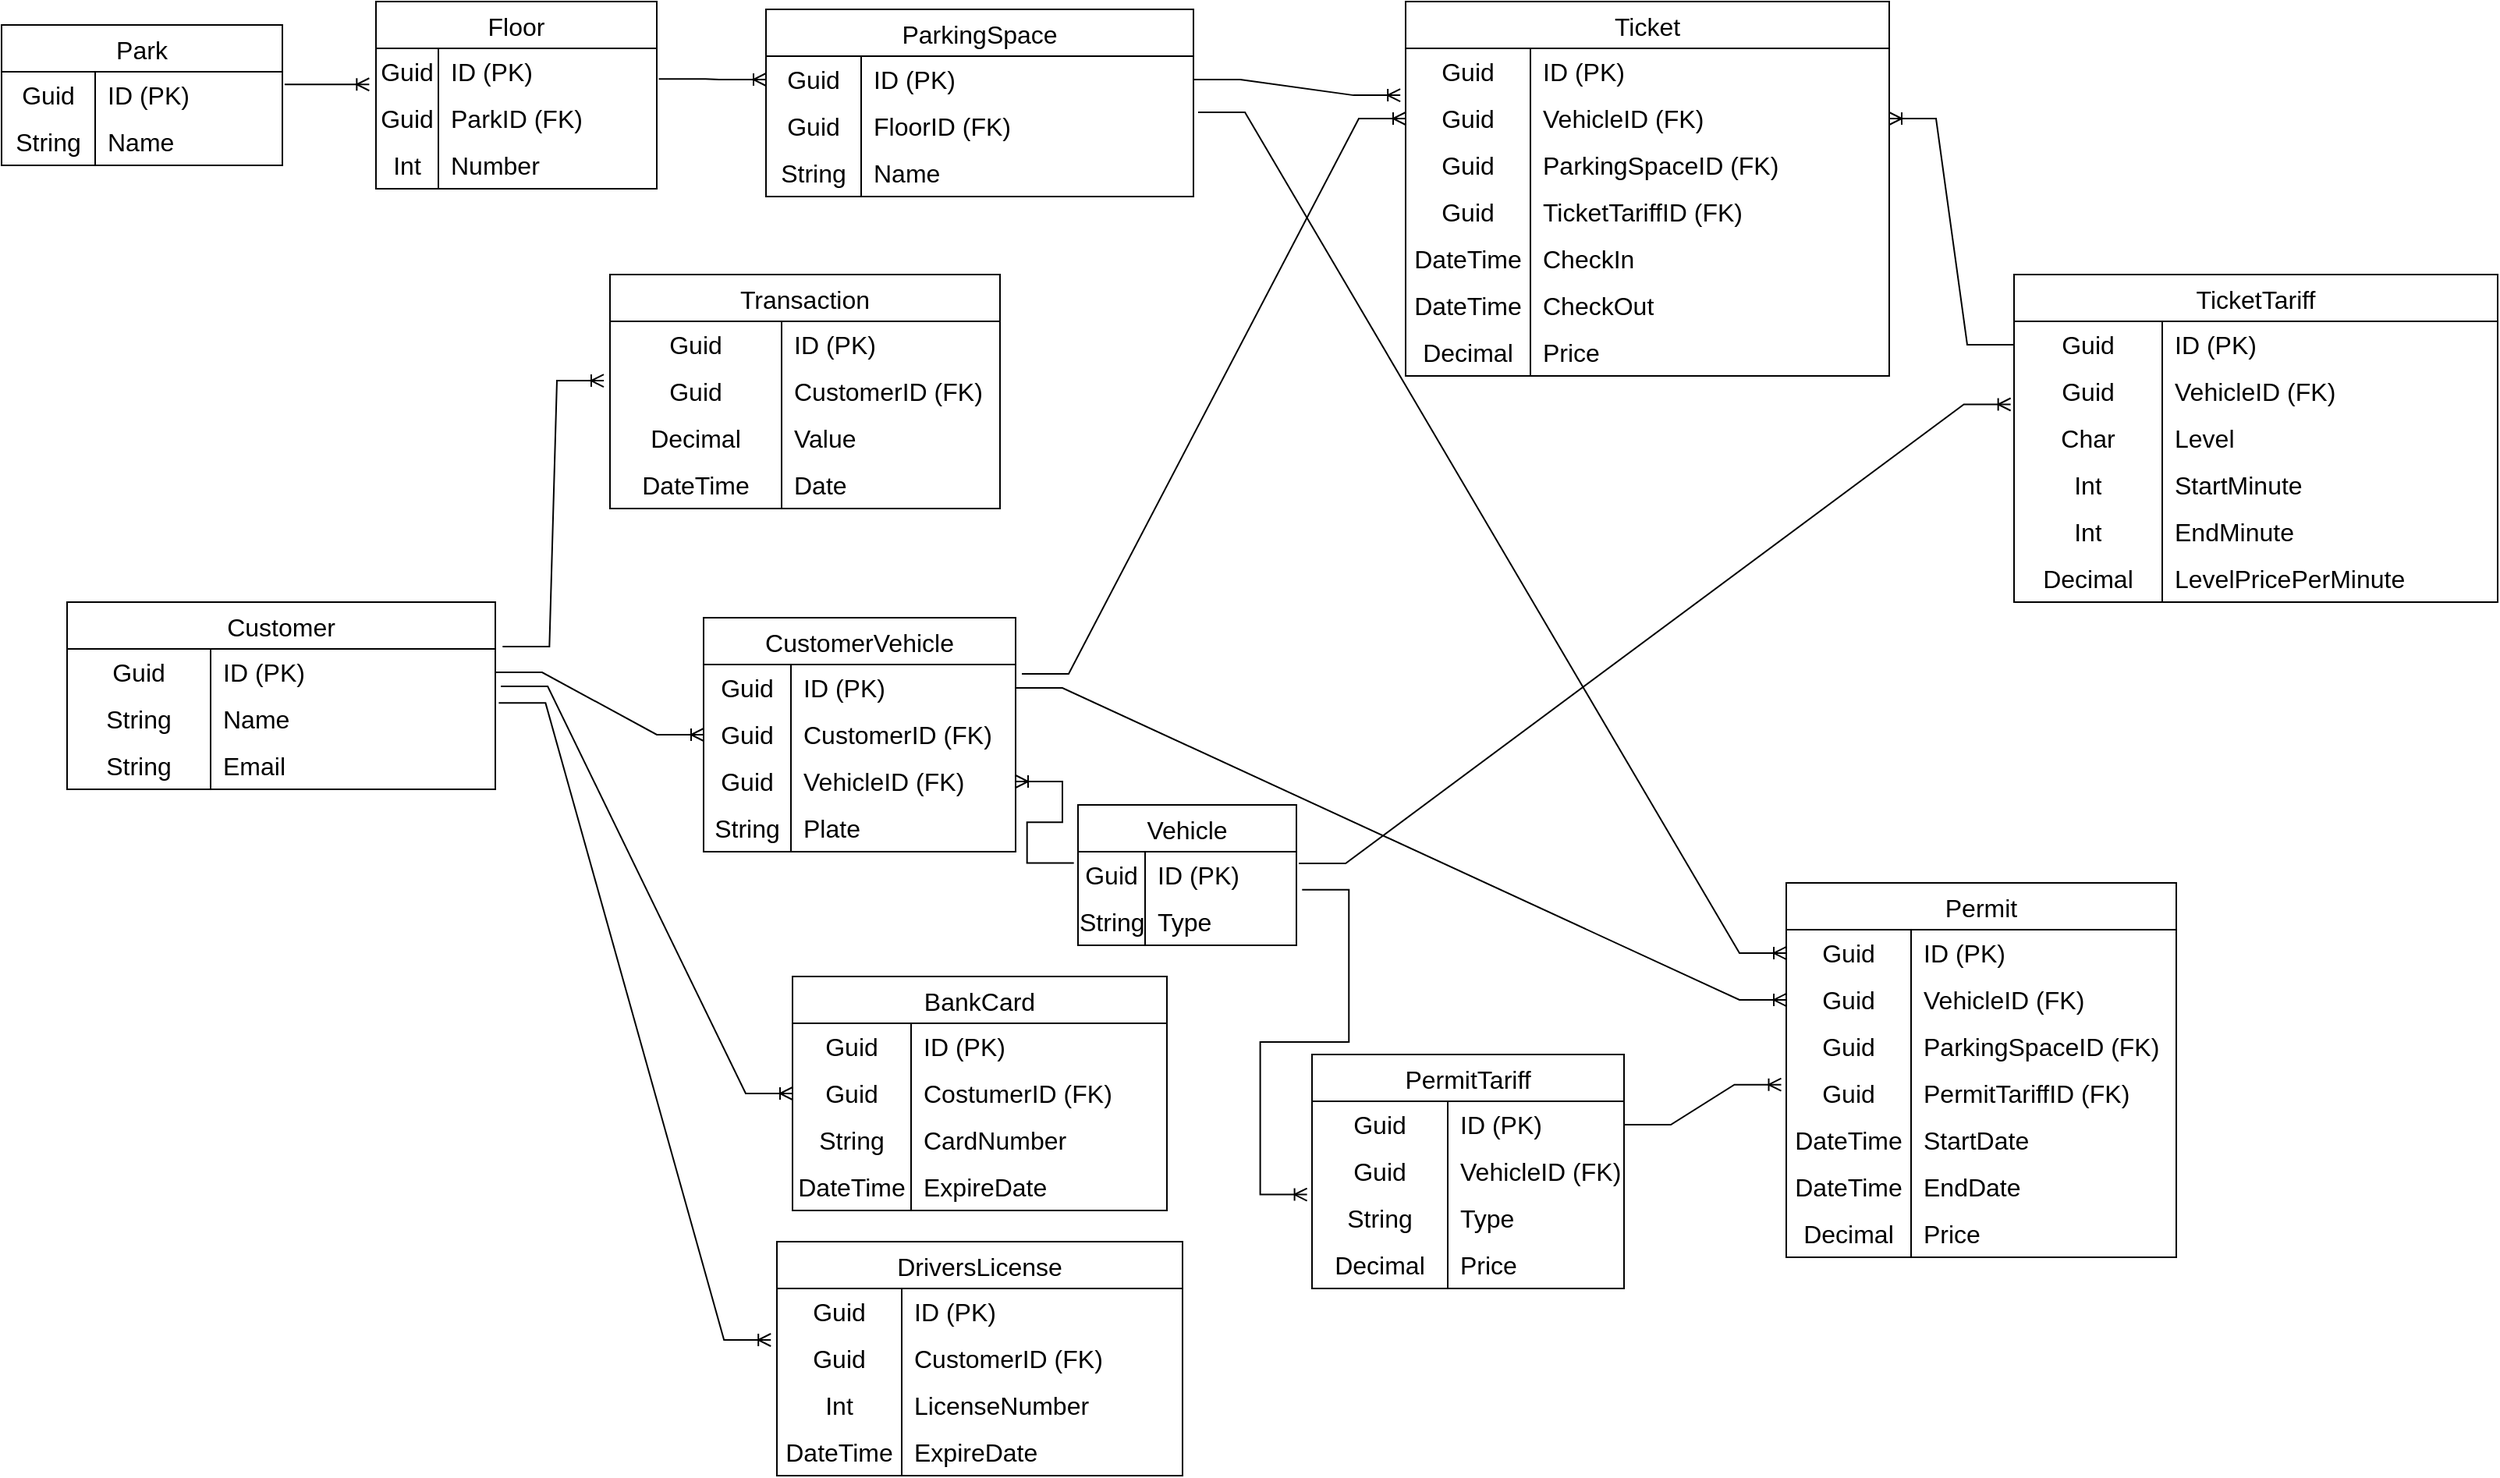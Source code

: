 <mxfile version="23.1.4" type="google">
  <diagram name="Página-1" id="9F19ZX0XG4rPqTlxlP5H">
    <mxGraphModel grid="1" page="1" gridSize="10" guides="1" tooltips="1" connect="1" arrows="1" fold="1" pageScale="1" pageWidth="827" pageHeight="1169" math="0" shadow="0">
      <root>
        <mxCell id="0" />
        <mxCell id="1" parent="0" />
        <mxCell id="S2G6jcT_ubKv5hBvtlH8-1" value="Customer" style="shape=table;startSize=30;container=1;collapsible=0;childLayout=tableLayout;fixedRows=1;rowLines=0;fontStyle=0;strokeColor=default;fontSize=16;" vertex="1" parent="1">
          <mxGeometry x="-688" y="-530" width="274.5" height="120" as="geometry" />
        </mxCell>
        <mxCell id="S2G6jcT_ubKv5hBvtlH8-2" value="" style="shape=tableRow;horizontal=0;startSize=0;swimlaneHead=0;swimlaneBody=0;top=0;left=0;bottom=0;right=0;collapsible=0;dropTarget=0;fillColor=none;points=[[0,0.5],[1,0.5]];portConstraint=eastwest;strokeColor=inherit;fontSize=16;" vertex="1" parent="S2G6jcT_ubKv5hBvtlH8-1">
          <mxGeometry y="30" width="274.5" height="30" as="geometry" />
        </mxCell>
        <mxCell id="S2G6jcT_ubKv5hBvtlH8-3" value="Guid" style="shape=partialRectangle;html=1;whiteSpace=wrap;connectable=0;fillColor=none;top=0;left=0;bottom=0;right=0;overflow=hidden;pointerEvents=1;strokeColor=inherit;fontSize=16;" vertex="1" parent="S2G6jcT_ubKv5hBvtlH8-2">
          <mxGeometry width="92" height="30" as="geometry">
            <mxRectangle width="92" height="30" as="alternateBounds" />
          </mxGeometry>
        </mxCell>
        <mxCell id="S2G6jcT_ubKv5hBvtlH8-4" value="ID (PK)" style="shape=partialRectangle;html=1;whiteSpace=wrap;connectable=0;fillColor=none;top=0;left=0;bottom=0;right=0;align=left;spacingLeft=6;overflow=hidden;strokeColor=inherit;fontSize=16;" vertex="1" parent="S2G6jcT_ubKv5hBvtlH8-2">
          <mxGeometry x="92" width="183" height="30" as="geometry">
            <mxRectangle width="183" height="30" as="alternateBounds" />
          </mxGeometry>
        </mxCell>
        <mxCell id="S2G6jcT_ubKv5hBvtlH8-5" value="" style="shape=tableRow;horizontal=0;startSize=0;swimlaneHead=0;swimlaneBody=0;top=0;left=0;bottom=0;right=0;collapsible=0;dropTarget=0;fillColor=none;points=[[0,0.5],[1,0.5]];portConstraint=eastwest;strokeColor=inherit;fontSize=16;" vertex="1" parent="S2G6jcT_ubKv5hBvtlH8-1">
          <mxGeometry y="60" width="274.5" height="30" as="geometry" />
        </mxCell>
        <mxCell id="S2G6jcT_ubKv5hBvtlH8-6" value="String" style="shape=partialRectangle;html=1;whiteSpace=wrap;connectable=0;fillColor=none;top=0;left=0;bottom=0;right=0;overflow=hidden;strokeColor=inherit;fontSize=16;" vertex="1" parent="S2G6jcT_ubKv5hBvtlH8-5">
          <mxGeometry width="92" height="30" as="geometry">
            <mxRectangle width="92" height="30" as="alternateBounds" />
          </mxGeometry>
        </mxCell>
        <mxCell id="S2G6jcT_ubKv5hBvtlH8-7" value="Name" style="shape=partialRectangle;html=1;whiteSpace=wrap;connectable=0;fillColor=none;top=0;left=0;bottom=0;right=0;align=left;spacingLeft=6;overflow=hidden;strokeColor=inherit;fontSize=16;" vertex="1" parent="S2G6jcT_ubKv5hBvtlH8-5">
          <mxGeometry x="92" width="183" height="30" as="geometry">
            <mxRectangle width="183" height="30" as="alternateBounds" />
          </mxGeometry>
        </mxCell>
        <mxCell id="S2G6jcT_ubKv5hBvtlH8-111" value="" style="shape=tableRow;horizontal=0;startSize=0;swimlaneHead=0;swimlaneBody=0;top=0;left=0;bottom=0;right=0;collapsible=0;dropTarget=0;fillColor=none;points=[[0,0.5],[1,0.5]];portConstraint=eastwest;strokeColor=inherit;fontSize=16;" vertex="1" parent="S2G6jcT_ubKv5hBvtlH8-1">
          <mxGeometry y="90" width="274.5" height="30" as="geometry" />
        </mxCell>
        <mxCell id="S2G6jcT_ubKv5hBvtlH8-112" value="String" style="shape=partialRectangle;html=1;whiteSpace=wrap;connectable=0;fillColor=none;top=0;left=0;bottom=0;right=0;overflow=hidden;strokeColor=inherit;fontSize=16;" vertex="1" parent="S2G6jcT_ubKv5hBvtlH8-111">
          <mxGeometry width="92" height="30" as="geometry">
            <mxRectangle width="92" height="30" as="alternateBounds" />
          </mxGeometry>
        </mxCell>
        <mxCell id="S2G6jcT_ubKv5hBvtlH8-113" value="Email" style="shape=partialRectangle;html=1;whiteSpace=wrap;connectable=0;fillColor=none;top=0;left=0;bottom=0;right=0;align=left;spacingLeft=6;overflow=hidden;strokeColor=inherit;fontSize=16;" vertex="1" parent="S2G6jcT_ubKv5hBvtlH8-111">
          <mxGeometry x="92" width="183" height="30" as="geometry">
            <mxRectangle width="183" height="30" as="alternateBounds" />
          </mxGeometry>
        </mxCell>
        <mxCell id="S2G6jcT_ubKv5hBvtlH8-11" value="Transaction" style="shape=table;startSize=30;container=1;collapsible=0;childLayout=tableLayout;fixedRows=1;rowLines=0;fontStyle=0;strokeColor=default;fontSize=16;" vertex="1" parent="1">
          <mxGeometry x="-340" y="-740" width="250" height="150" as="geometry" />
        </mxCell>
        <mxCell id="S2G6jcT_ubKv5hBvtlH8-12" value="" style="shape=tableRow;horizontal=0;startSize=0;swimlaneHead=0;swimlaneBody=0;top=0;left=0;bottom=0;right=0;collapsible=0;dropTarget=0;fillColor=none;points=[[0,0.5],[1,0.5]];portConstraint=eastwest;strokeColor=inherit;fontSize=16;" vertex="1" parent="S2G6jcT_ubKv5hBvtlH8-11">
          <mxGeometry y="30" width="250" height="30" as="geometry" />
        </mxCell>
        <mxCell id="S2G6jcT_ubKv5hBvtlH8-13" value="Guid" style="shape=partialRectangle;html=1;whiteSpace=wrap;connectable=0;fillColor=none;top=0;left=0;bottom=0;right=0;overflow=hidden;pointerEvents=1;strokeColor=inherit;fontSize=16;" vertex="1" parent="S2G6jcT_ubKv5hBvtlH8-12">
          <mxGeometry width="110" height="30" as="geometry">
            <mxRectangle width="110" height="30" as="alternateBounds" />
          </mxGeometry>
        </mxCell>
        <mxCell id="S2G6jcT_ubKv5hBvtlH8-14" value="ID (PK)" style="shape=partialRectangle;html=1;whiteSpace=wrap;connectable=0;fillColor=none;top=0;left=0;bottom=0;right=0;align=left;spacingLeft=6;overflow=hidden;strokeColor=inherit;fontSize=16;" vertex="1" parent="S2G6jcT_ubKv5hBvtlH8-12">
          <mxGeometry x="110" width="140" height="30" as="geometry">
            <mxRectangle width="140" height="30" as="alternateBounds" />
          </mxGeometry>
        </mxCell>
        <mxCell id="S2G6jcT_ubKv5hBvtlH8-15" value="" style="shape=tableRow;horizontal=0;startSize=0;swimlaneHead=0;swimlaneBody=0;top=0;left=0;bottom=0;right=0;collapsible=0;dropTarget=0;fillColor=none;points=[[0,0.5],[1,0.5]];portConstraint=eastwest;strokeColor=inherit;fontSize=16;" vertex="1" parent="S2G6jcT_ubKv5hBvtlH8-11">
          <mxGeometry y="60" width="250" height="30" as="geometry" />
        </mxCell>
        <mxCell id="S2G6jcT_ubKv5hBvtlH8-16" value="Guid" style="shape=partialRectangle;html=1;whiteSpace=wrap;connectable=0;fillColor=none;top=0;left=0;bottom=0;right=0;overflow=hidden;strokeColor=inherit;fontSize=16;" vertex="1" parent="S2G6jcT_ubKv5hBvtlH8-15">
          <mxGeometry width="110" height="30" as="geometry">
            <mxRectangle width="110" height="30" as="alternateBounds" />
          </mxGeometry>
        </mxCell>
        <mxCell id="S2G6jcT_ubKv5hBvtlH8-17" value="CustomerID (FK)" style="shape=partialRectangle;html=1;whiteSpace=wrap;connectable=0;fillColor=none;top=0;left=0;bottom=0;right=0;align=left;spacingLeft=6;overflow=hidden;strokeColor=inherit;fontSize=16;" vertex="1" parent="S2G6jcT_ubKv5hBvtlH8-15">
          <mxGeometry x="110" width="140" height="30" as="geometry">
            <mxRectangle width="140" height="30" as="alternateBounds" />
          </mxGeometry>
        </mxCell>
        <mxCell id="S2G6jcT_ubKv5hBvtlH8-18" value="" style="shape=tableRow;horizontal=0;startSize=0;swimlaneHead=0;swimlaneBody=0;top=0;left=0;bottom=0;right=0;collapsible=0;dropTarget=0;fillColor=none;points=[[0,0.5],[1,0.5]];portConstraint=eastwest;strokeColor=inherit;fontSize=16;" vertex="1" parent="S2G6jcT_ubKv5hBvtlH8-11">
          <mxGeometry y="90" width="250" height="30" as="geometry" />
        </mxCell>
        <mxCell id="S2G6jcT_ubKv5hBvtlH8-19" value="Decimal" style="shape=partialRectangle;html=1;whiteSpace=wrap;connectable=0;fillColor=none;top=0;left=0;bottom=0;right=0;overflow=hidden;strokeColor=inherit;fontSize=16;" vertex="1" parent="S2G6jcT_ubKv5hBvtlH8-18">
          <mxGeometry width="110" height="30" as="geometry">
            <mxRectangle width="110" height="30" as="alternateBounds" />
          </mxGeometry>
        </mxCell>
        <mxCell id="S2G6jcT_ubKv5hBvtlH8-20" value="Value" style="shape=partialRectangle;html=1;whiteSpace=wrap;connectable=0;fillColor=none;top=0;left=0;bottom=0;right=0;align=left;spacingLeft=6;overflow=hidden;strokeColor=inherit;fontSize=16;" vertex="1" parent="S2G6jcT_ubKv5hBvtlH8-18">
          <mxGeometry x="110" width="140" height="30" as="geometry">
            <mxRectangle width="140" height="30" as="alternateBounds" />
          </mxGeometry>
        </mxCell>
        <mxCell id="S2G6jcT_ubKv5hBvtlH8-117" value="" style="shape=tableRow;horizontal=0;startSize=0;swimlaneHead=0;swimlaneBody=0;top=0;left=0;bottom=0;right=0;collapsible=0;dropTarget=0;fillColor=none;points=[[0,0.5],[1,0.5]];portConstraint=eastwest;strokeColor=inherit;fontSize=16;" vertex="1" parent="S2G6jcT_ubKv5hBvtlH8-11">
          <mxGeometry y="120" width="250" height="30" as="geometry" />
        </mxCell>
        <mxCell id="S2G6jcT_ubKv5hBvtlH8-118" value="DateTime" style="shape=partialRectangle;html=1;whiteSpace=wrap;connectable=0;fillColor=none;top=0;left=0;bottom=0;right=0;overflow=hidden;strokeColor=inherit;fontSize=16;" vertex="1" parent="S2G6jcT_ubKv5hBvtlH8-117">
          <mxGeometry width="110" height="30" as="geometry">
            <mxRectangle width="110" height="30" as="alternateBounds" />
          </mxGeometry>
        </mxCell>
        <mxCell id="S2G6jcT_ubKv5hBvtlH8-119" value="Date" style="shape=partialRectangle;html=1;whiteSpace=wrap;connectable=0;fillColor=none;top=0;left=0;bottom=0;right=0;align=left;spacingLeft=6;overflow=hidden;strokeColor=inherit;fontSize=16;" vertex="1" parent="S2G6jcT_ubKv5hBvtlH8-117">
          <mxGeometry x="110" width="140" height="30" as="geometry">
            <mxRectangle width="140" height="30" as="alternateBounds" />
          </mxGeometry>
        </mxCell>
        <mxCell id="S2G6jcT_ubKv5hBvtlH8-21" value="CustomerVehicle" style="shape=table;startSize=30;container=1;collapsible=0;childLayout=tableLayout;fixedRows=1;rowLines=0;fontStyle=0;strokeColor=default;fontSize=16;" vertex="1" parent="1">
          <mxGeometry x="-280" y="-520" width="200" height="150" as="geometry" />
        </mxCell>
        <mxCell id="S2G6jcT_ubKv5hBvtlH8-22" value="" style="shape=tableRow;horizontal=0;startSize=0;swimlaneHead=0;swimlaneBody=0;top=0;left=0;bottom=0;right=0;collapsible=0;dropTarget=0;fillColor=none;points=[[0,0.5],[1,0.5]];portConstraint=eastwest;strokeColor=inherit;fontSize=16;" vertex="1" parent="S2G6jcT_ubKv5hBvtlH8-21">
          <mxGeometry y="30" width="200" height="30" as="geometry" />
        </mxCell>
        <mxCell id="S2G6jcT_ubKv5hBvtlH8-23" value="Guid" style="shape=partialRectangle;html=1;whiteSpace=wrap;connectable=0;fillColor=none;top=0;left=0;bottom=0;right=0;overflow=hidden;pointerEvents=1;strokeColor=inherit;fontSize=16;" vertex="1" parent="S2G6jcT_ubKv5hBvtlH8-22">
          <mxGeometry width="56" height="30" as="geometry">
            <mxRectangle width="56" height="30" as="alternateBounds" />
          </mxGeometry>
        </mxCell>
        <mxCell id="S2G6jcT_ubKv5hBvtlH8-24" value="ID (PK)" style="shape=partialRectangle;html=1;whiteSpace=wrap;connectable=0;fillColor=none;top=0;left=0;bottom=0;right=0;align=left;spacingLeft=6;overflow=hidden;strokeColor=inherit;fontSize=16;" vertex="1" parent="S2G6jcT_ubKv5hBvtlH8-22">
          <mxGeometry x="56" width="144" height="30" as="geometry">
            <mxRectangle width="144" height="30" as="alternateBounds" />
          </mxGeometry>
        </mxCell>
        <mxCell id="S2G6jcT_ubKv5hBvtlH8-25" value="" style="shape=tableRow;horizontal=0;startSize=0;swimlaneHead=0;swimlaneBody=0;top=0;left=0;bottom=0;right=0;collapsible=0;dropTarget=0;fillColor=none;points=[[0,0.5],[1,0.5]];portConstraint=eastwest;strokeColor=inherit;fontSize=16;" vertex="1" parent="S2G6jcT_ubKv5hBvtlH8-21">
          <mxGeometry y="60" width="200" height="30" as="geometry" />
        </mxCell>
        <mxCell id="S2G6jcT_ubKv5hBvtlH8-26" value="Guid" style="shape=partialRectangle;html=1;whiteSpace=wrap;connectable=0;fillColor=none;top=0;left=0;bottom=0;right=0;overflow=hidden;strokeColor=inherit;fontSize=16;" vertex="1" parent="S2G6jcT_ubKv5hBvtlH8-25">
          <mxGeometry width="56" height="30" as="geometry">
            <mxRectangle width="56" height="30" as="alternateBounds" />
          </mxGeometry>
        </mxCell>
        <mxCell id="S2G6jcT_ubKv5hBvtlH8-27" value="CustomerID (FK)" style="shape=partialRectangle;html=1;whiteSpace=wrap;connectable=0;fillColor=none;top=0;left=0;bottom=0;right=0;align=left;spacingLeft=6;overflow=hidden;strokeColor=inherit;fontSize=16;" vertex="1" parent="S2G6jcT_ubKv5hBvtlH8-25">
          <mxGeometry x="56" width="144" height="30" as="geometry">
            <mxRectangle width="144" height="30" as="alternateBounds" />
          </mxGeometry>
        </mxCell>
        <mxCell id="S2G6jcT_ubKv5hBvtlH8-28" value="" style="shape=tableRow;horizontal=0;startSize=0;swimlaneHead=0;swimlaneBody=0;top=0;left=0;bottom=0;right=0;collapsible=0;dropTarget=0;fillColor=none;points=[[0,0.5],[1,0.5]];portConstraint=eastwest;strokeColor=inherit;fontSize=16;" vertex="1" parent="S2G6jcT_ubKv5hBvtlH8-21">
          <mxGeometry y="90" width="200" height="30" as="geometry" />
        </mxCell>
        <mxCell id="S2G6jcT_ubKv5hBvtlH8-29" value="Guid" style="shape=partialRectangle;html=1;whiteSpace=wrap;connectable=0;fillColor=none;top=0;left=0;bottom=0;right=0;overflow=hidden;strokeColor=inherit;fontSize=16;" vertex="1" parent="S2G6jcT_ubKv5hBvtlH8-28">
          <mxGeometry width="56" height="30" as="geometry">
            <mxRectangle width="56" height="30" as="alternateBounds" />
          </mxGeometry>
        </mxCell>
        <mxCell id="S2G6jcT_ubKv5hBvtlH8-30" value="VehicleID (FK)" style="shape=partialRectangle;html=1;whiteSpace=wrap;connectable=0;fillColor=none;top=0;left=0;bottom=0;right=0;align=left;spacingLeft=6;overflow=hidden;strokeColor=inherit;fontSize=16;" vertex="1" parent="S2G6jcT_ubKv5hBvtlH8-28">
          <mxGeometry x="56" width="144" height="30" as="geometry">
            <mxRectangle width="144" height="30" as="alternateBounds" />
          </mxGeometry>
        </mxCell>
        <mxCell id="S2G6jcT_ubKv5hBvtlH8-120" value="" style="shape=tableRow;horizontal=0;startSize=0;swimlaneHead=0;swimlaneBody=0;top=0;left=0;bottom=0;right=0;collapsible=0;dropTarget=0;fillColor=none;points=[[0,0.5],[1,0.5]];portConstraint=eastwest;strokeColor=inherit;fontSize=16;" vertex="1" parent="S2G6jcT_ubKv5hBvtlH8-21">
          <mxGeometry y="120" width="200" height="30" as="geometry" />
        </mxCell>
        <mxCell id="S2G6jcT_ubKv5hBvtlH8-121" value="String" style="shape=partialRectangle;html=1;whiteSpace=wrap;connectable=0;fillColor=none;top=0;left=0;bottom=0;right=0;overflow=hidden;strokeColor=inherit;fontSize=16;" vertex="1" parent="S2G6jcT_ubKv5hBvtlH8-120">
          <mxGeometry width="56" height="30" as="geometry">
            <mxRectangle width="56" height="30" as="alternateBounds" />
          </mxGeometry>
        </mxCell>
        <mxCell id="S2G6jcT_ubKv5hBvtlH8-122" value="Plate" style="shape=partialRectangle;html=1;whiteSpace=wrap;connectable=0;fillColor=none;top=0;left=0;bottom=0;right=0;align=left;spacingLeft=6;overflow=hidden;strokeColor=inherit;fontSize=16;" vertex="1" parent="S2G6jcT_ubKv5hBvtlH8-120">
          <mxGeometry x="56" width="144" height="30" as="geometry">
            <mxRectangle width="144" height="30" as="alternateBounds" />
          </mxGeometry>
        </mxCell>
        <mxCell id="S2G6jcT_ubKv5hBvtlH8-31" value="Ticket" style="shape=table;startSize=30;container=1;collapsible=0;childLayout=tableLayout;fixedRows=1;rowLines=0;fontStyle=0;strokeColor=default;fontSize=16;" vertex="1" parent="1">
          <mxGeometry x="170" y="-915" width="310.0" height="240" as="geometry" />
        </mxCell>
        <mxCell id="S2G6jcT_ubKv5hBvtlH8-32" value="" style="shape=tableRow;horizontal=0;startSize=0;swimlaneHead=0;swimlaneBody=0;top=0;left=0;bottom=0;right=0;collapsible=0;dropTarget=0;fillColor=none;points=[[0,0.5],[1,0.5]];portConstraint=eastwest;strokeColor=inherit;fontSize=16;" vertex="1" parent="S2G6jcT_ubKv5hBvtlH8-31">
          <mxGeometry y="30" width="310.0" height="30" as="geometry" />
        </mxCell>
        <mxCell id="S2G6jcT_ubKv5hBvtlH8-33" value="Guid" style="shape=partialRectangle;html=1;whiteSpace=wrap;connectable=0;fillColor=none;top=0;left=0;bottom=0;right=0;overflow=hidden;pointerEvents=1;strokeColor=inherit;fontSize=16;" vertex="1" parent="S2G6jcT_ubKv5hBvtlH8-32">
          <mxGeometry width="80" height="30" as="geometry">
            <mxRectangle width="80" height="30" as="alternateBounds" />
          </mxGeometry>
        </mxCell>
        <mxCell id="S2G6jcT_ubKv5hBvtlH8-34" value="ID (PK)" style="shape=partialRectangle;html=1;whiteSpace=wrap;connectable=0;fillColor=none;top=0;left=0;bottom=0;right=0;align=left;spacingLeft=6;overflow=hidden;strokeColor=inherit;fontSize=16;" vertex="1" parent="S2G6jcT_ubKv5hBvtlH8-32">
          <mxGeometry x="80" width="230" height="30" as="geometry">
            <mxRectangle width="230" height="30" as="alternateBounds" />
          </mxGeometry>
        </mxCell>
        <mxCell id="S2G6jcT_ubKv5hBvtlH8-35" value="" style="shape=tableRow;horizontal=0;startSize=0;swimlaneHead=0;swimlaneBody=0;top=0;left=0;bottom=0;right=0;collapsible=0;dropTarget=0;fillColor=none;points=[[0,0.5],[1,0.5]];portConstraint=eastwest;strokeColor=inherit;fontSize=16;" vertex="1" parent="S2G6jcT_ubKv5hBvtlH8-31">
          <mxGeometry y="60" width="310.0" height="30" as="geometry" />
        </mxCell>
        <mxCell id="S2G6jcT_ubKv5hBvtlH8-36" value="Guid" style="shape=partialRectangle;html=1;whiteSpace=wrap;connectable=0;fillColor=none;top=0;left=0;bottom=0;right=0;overflow=hidden;strokeColor=inherit;fontSize=16;" vertex="1" parent="S2G6jcT_ubKv5hBvtlH8-35">
          <mxGeometry width="80" height="30" as="geometry">
            <mxRectangle width="80" height="30" as="alternateBounds" />
          </mxGeometry>
        </mxCell>
        <mxCell id="S2G6jcT_ubKv5hBvtlH8-37" value="VehicleID (FK)" style="shape=partialRectangle;html=1;whiteSpace=wrap;connectable=0;fillColor=none;top=0;left=0;bottom=0;right=0;align=left;spacingLeft=6;overflow=hidden;strokeColor=inherit;fontSize=16;" vertex="1" parent="S2G6jcT_ubKv5hBvtlH8-35">
          <mxGeometry x="80" width="230" height="30" as="geometry">
            <mxRectangle width="230" height="30" as="alternateBounds" />
          </mxGeometry>
        </mxCell>
        <mxCell id="S2G6jcT_ubKv5hBvtlH8-38" value="" style="shape=tableRow;horizontal=0;startSize=0;swimlaneHead=0;swimlaneBody=0;top=0;left=0;bottom=0;right=0;collapsible=0;dropTarget=0;fillColor=none;points=[[0,0.5],[1,0.5]];portConstraint=eastwest;strokeColor=inherit;fontSize=16;" vertex="1" parent="S2G6jcT_ubKv5hBvtlH8-31">
          <mxGeometry y="90" width="310.0" height="30" as="geometry" />
        </mxCell>
        <mxCell id="S2G6jcT_ubKv5hBvtlH8-39" value="Guid" style="shape=partialRectangle;html=1;whiteSpace=wrap;connectable=0;fillColor=none;top=0;left=0;bottom=0;right=0;overflow=hidden;strokeColor=inherit;fontSize=16;" vertex="1" parent="S2G6jcT_ubKv5hBvtlH8-38">
          <mxGeometry width="80" height="30" as="geometry">
            <mxRectangle width="80" height="30" as="alternateBounds" />
          </mxGeometry>
        </mxCell>
        <mxCell id="S2G6jcT_ubKv5hBvtlH8-40" value="ParkingSpaceID (FK)" style="shape=partialRectangle;html=1;whiteSpace=wrap;connectable=0;fillColor=none;top=0;left=0;bottom=0;right=0;align=left;spacingLeft=6;overflow=hidden;strokeColor=inherit;fontSize=16;" vertex="1" parent="S2G6jcT_ubKv5hBvtlH8-38">
          <mxGeometry x="80" width="230" height="30" as="geometry">
            <mxRectangle width="230" height="30" as="alternateBounds" />
          </mxGeometry>
        </mxCell>
        <mxCell id="qOct966IXpE7ISBKhHLs-86" value="" style="shape=tableRow;horizontal=0;startSize=0;swimlaneHead=0;swimlaneBody=0;top=0;left=0;bottom=0;right=0;collapsible=0;dropTarget=0;fillColor=none;points=[[0,0.5],[1,0.5]];portConstraint=eastwest;strokeColor=inherit;fontSize=16;" vertex="1" parent="S2G6jcT_ubKv5hBvtlH8-31">
          <mxGeometry y="120" width="310.0" height="30" as="geometry" />
        </mxCell>
        <mxCell id="qOct966IXpE7ISBKhHLs-87" value="Guid" style="shape=partialRectangle;html=1;whiteSpace=wrap;connectable=0;fillColor=none;top=0;left=0;bottom=0;right=0;overflow=hidden;strokeColor=inherit;fontSize=16;" vertex="1" parent="qOct966IXpE7ISBKhHLs-86">
          <mxGeometry width="80" height="30" as="geometry">
            <mxRectangle width="80" height="30" as="alternateBounds" />
          </mxGeometry>
        </mxCell>
        <mxCell id="qOct966IXpE7ISBKhHLs-88" value="TicketTariffID (FK)" style="shape=partialRectangle;html=1;whiteSpace=wrap;connectable=0;fillColor=none;top=0;left=0;bottom=0;right=0;align=left;spacingLeft=6;overflow=hidden;strokeColor=inherit;fontSize=16;" vertex="1" parent="qOct966IXpE7ISBKhHLs-86">
          <mxGeometry x="80" width="230" height="30" as="geometry">
            <mxRectangle width="230" height="30" as="alternateBounds" />
          </mxGeometry>
        </mxCell>
        <mxCell id="S2G6jcT_ubKv5hBvtlH8-123" value="" style="shape=tableRow;horizontal=0;startSize=0;swimlaneHead=0;swimlaneBody=0;top=0;left=0;bottom=0;right=0;collapsible=0;dropTarget=0;fillColor=none;points=[[0,0.5],[1,0.5]];portConstraint=eastwest;strokeColor=inherit;fontSize=16;" vertex="1" parent="S2G6jcT_ubKv5hBvtlH8-31">
          <mxGeometry y="150" width="310.0" height="30" as="geometry" />
        </mxCell>
        <mxCell id="S2G6jcT_ubKv5hBvtlH8-124" value="DateTime" style="shape=partialRectangle;html=1;whiteSpace=wrap;connectable=0;fillColor=none;top=0;left=0;bottom=0;right=0;overflow=hidden;strokeColor=inherit;fontSize=16;" vertex="1" parent="S2G6jcT_ubKv5hBvtlH8-123">
          <mxGeometry width="80" height="30" as="geometry">
            <mxRectangle width="80" height="30" as="alternateBounds" />
          </mxGeometry>
        </mxCell>
        <mxCell id="S2G6jcT_ubKv5hBvtlH8-125" value="CheckIn" style="shape=partialRectangle;html=1;whiteSpace=wrap;connectable=0;fillColor=none;top=0;left=0;bottom=0;right=0;align=left;spacingLeft=6;overflow=hidden;strokeColor=inherit;fontSize=16;" vertex="1" parent="S2G6jcT_ubKv5hBvtlH8-123">
          <mxGeometry x="80" width="230" height="30" as="geometry">
            <mxRectangle width="230" height="30" as="alternateBounds" />
          </mxGeometry>
        </mxCell>
        <mxCell id="S2G6jcT_ubKv5hBvtlH8-126" value="" style="shape=tableRow;horizontal=0;startSize=0;swimlaneHead=0;swimlaneBody=0;top=0;left=0;bottom=0;right=0;collapsible=0;dropTarget=0;fillColor=none;points=[[0,0.5],[1,0.5]];portConstraint=eastwest;strokeColor=inherit;fontSize=16;" vertex="1" parent="S2G6jcT_ubKv5hBvtlH8-31">
          <mxGeometry y="180" width="310.0" height="30" as="geometry" />
        </mxCell>
        <mxCell id="S2G6jcT_ubKv5hBvtlH8-127" value="DateTime" style="shape=partialRectangle;html=1;whiteSpace=wrap;connectable=0;fillColor=none;top=0;left=0;bottom=0;right=0;overflow=hidden;strokeColor=inherit;fontSize=16;" vertex="1" parent="S2G6jcT_ubKv5hBvtlH8-126">
          <mxGeometry width="80" height="30" as="geometry">
            <mxRectangle width="80" height="30" as="alternateBounds" />
          </mxGeometry>
        </mxCell>
        <mxCell id="S2G6jcT_ubKv5hBvtlH8-128" value="CheckOut" style="shape=partialRectangle;html=1;whiteSpace=wrap;connectable=0;fillColor=none;top=0;left=0;bottom=0;right=0;align=left;spacingLeft=6;overflow=hidden;strokeColor=inherit;fontSize=16;" vertex="1" parent="S2G6jcT_ubKv5hBvtlH8-126">
          <mxGeometry x="80" width="230" height="30" as="geometry">
            <mxRectangle width="230" height="30" as="alternateBounds" />
          </mxGeometry>
        </mxCell>
        <mxCell id="S2G6jcT_ubKv5hBvtlH8-129" value="" style="shape=tableRow;horizontal=0;startSize=0;swimlaneHead=0;swimlaneBody=0;top=0;left=0;bottom=0;right=0;collapsible=0;dropTarget=0;fillColor=none;points=[[0,0.5],[1,0.5]];portConstraint=eastwest;strokeColor=inherit;fontSize=16;" vertex="1" parent="S2G6jcT_ubKv5hBvtlH8-31">
          <mxGeometry y="210" width="310.0" height="30" as="geometry" />
        </mxCell>
        <mxCell id="S2G6jcT_ubKv5hBvtlH8-130" value="Decimal" style="shape=partialRectangle;html=1;whiteSpace=wrap;connectable=0;fillColor=none;top=0;left=0;bottom=0;right=0;overflow=hidden;strokeColor=inherit;fontSize=16;" vertex="1" parent="S2G6jcT_ubKv5hBvtlH8-129">
          <mxGeometry width="80" height="30" as="geometry">
            <mxRectangle width="80" height="30" as="alternateBounds" />
          </mxGeometry>
        </mxCell>
        <mxCell id="S2G6jcT_ubKv5hBvtlH8-131" value="Price" style="shape=partialRectangle;html=1;whiteSpace=wrap;connectable=0;fillColor=none;top=0;left=0;bottom=0;right=0;align=left;spacingLeft=6;overflow=hidden;strokeColor=inherit;fontSize=16;" vertex="1" parent="S2G6jcT_ubKv5hBvtlH8-129">
          <mxGeometry x="80" width="230" height="30" as="geometry">
            <mxRectangle width="230" height="30" as="alternateBounds" />
          </mxGeometry>
        </mxCell>
        <mxCell id="S2G6jcT_ubKv5hBvtlH8-51" value="ParkingSpace" style="shape=table;startSize=30;container=1;collapsible=0;childLayout=tableLayout;fixedRows=1;rowLines=0;fontStyle=0;strokeColor=default;fontSize=16;" vertex="1" parent="1">
          <mxGeometry x="-240" y="-910" width="274" height="120" as="geometry" />
        </mxCell>
        <mxCell id="S2G6jcT_ubKv5hBvtlH8-52" value="" style="shape=tableRow;horizontal=0;startSize=0;swimlaneHead=0;swimlaneBody=0;top=0;left=0;bottom=0;right=0;collapsible=0;dropTarget=0;fillColor=none;points=[[0,0.5],[1,0.5]];portConstraint=eastwest;strokeColor=inherit;fontSize=16;" vertex="1" parent="S2G6jcT_ubKv5hBvtlH8-51">
          <mxGeometry y="30" width="274" height="30" as="geometry" />
        </mxCell>
        <mxCell id="S2G6jcT_ubKv5hBvtlH8-53" value="Guid" style="shape=partialRectangle;html=1;whiteSpace=wrap;connectable=0;fillColor=none;top=0;left=0;bottom=0;right=0;overflow=hidden;pointerEvents=1;strokeColor=inherit;fontSize=16;" vertex="1" parent="S2G6jcT_ubKv5hBvtlH8-52">
          <mxGeometry width="61" height="30" as="geometry">
            <mxRectangle width="61" height="30" as="alternateBounds" />
          </mxGeometry>
        </mxCell>
        <mxCell id="S2G6jcT_ubKv5hBvtlH8-54" value="ID (PK)" style="shape=partialRectangle;html=1;whiteSpace=wrap;connectable=0;fillColor=none;top=0;left=0;bottom=0;right=0;align=left;spacingLeft=6;overflow=hidden;strokeColor=inherit;fontSize=16;" vertex="1" parent="S2G6jcT_ubKv5hBvtlH8-52">
          <mxGeometry x="61" width="213" height="30" as="geometry">
            <mxRectangle width="213" height="30" as="alternateBounds" />
          </mxGeometry>
        </mxCell>
        <mxCell id="S2G6jcT_ubKv5hBvtlH8-55" value="" style="shape=tableRow;horizontal=0;startSize=0;swimlaneHead=0;swimlaneBody=0;top=0;left=0;bottom=0;right=0;collapsible=0;dropTarget=0;fillColor=none;points=[[0,0.5],[1,0.5]];portConstraint=eastwest;strokeColor=inherit;fontSize=16;" vertex="1" parent="S2G6jcT_ubKv5hBvtlH8-51">
          <mxGeometry y="60" width="274" height="30" as="geometry" />
        </mxCell>
        <mxCell id="S2G6jcT_ubKv5hBvtlH8-56" value="Guid" style="shape=partialRectangle;html=1;whiteSpace=wrap;connectable=0;fillColor=none;top=0;left=0;bottom=0;right=0;overflow=hidden;strokeColor=inherit;fontSize=16;" vertex="1" parent="S2G6jcT_ubKv5hBvtlH8-55">
          <mxGeometry width="61" height="30" as="geometry">
            <mxRectangle width="61" height="30" as="alternateBounds" />
          </mxGeometry>
        </mxCell>
        <mxCell id="S2G6jcT_ubKv5hBvtlH8-57" value="FloorID (FK)" style="shape=partialRectangle;html=1;whiteSpace=wrap;connectable=0;fillColor=none;top=0;left=0;bottom=0;right=0;align=left;spacingLeft=6;overflow=hidden;strokeColor=inherit;fontSize=16;" vertex="1" parent="S2G6jcT_ubKv5hBvtlH8-55">
          <mxGeometry x="61" width="213" height="30" as="geometry">
            <mxRectangle width="213" height="30" as="alternateBounds" />
          </mxGeometry>
        </mxCell>
        <mxCell id="S2G6jcT_ubKv5hBvtlH8-58" value="" style="shape=tableRow;horizontal=0;startSize=0;swimlaneHead=0;swimlaneBody=0;top=0;left=0;bottom=0;right=0;collapsible=0;dropTarget=0;fillColor=none;points=[[0,0.5],[1,0.5]];portConstraint=eastwest;strokeColor=inherit;fontSize=16;" vertex="1" parent="S2G6jcT_ubKv5hBvtlH8-51">
          <mxGeometry y="90" width="274" height="30" as="geometry" />
        </mxCell>
        <mxCell id="S2G6jcT_ubKv5hBvtlH8-59" value="String" style="shape=partialRectangle;html=1;whiteSpace=wrap;connectable=0;fillColor=none;top=0;left=0;bottom=0;right=0;overflow=hidden;strokeColor=inherit;fontSize=16;" vertex="1" parent="S2G6jcT_ubKv5hBvtlH8-58">
          <mxGeometry width="61" height="30" as="geometry">
            <mxRectangle width="61" height="30" as="alternateBounds" />
          </mxGeometry>
        </mxCell>
        <mxCell id="S2G6jcT_ubKv5hBvtlH8-60" value="Name" style="shape=partialRectangle;html=1;whiteSpace=wrap;connectable=0;fillColor=none;top=0;left=0;bottom=0;right=0;align=left;spacingLeft=6;overflow=hidden;strokeColor=inherit;fontSize=16;" vertex="1" parent="S2G6jcT_ubKv5hBvtlH8-58">
          <mxGeometry x="61" width="213" height="30" as="geometry">
            <mxRectangle width="213" height="30" as="alternateBounds" />
          </mxGeometry>
        </mxCell>
        <mxCell id="S2G6jcT_ubKv5hBvtlH8-61" value="Floor" style="shape=table;startSize=30;container=1;collapsible=0;childLayout=tableLayout;fixedRows=1;rowLines=0;fontStyle=0;strokeColor=default;fontSize=16;" vertex="1" parent="1">
          <mxGeometry x="-490" y="-915" width="180" height="120" as="geometry" />
        </mxCell>
        <mxCell id="S2G6jcT_ubKv5hBvtlH8-62" value="" style="shape=tableRow;horizontal=0;startSize=0;swimlaneHead=0;swimlaneBody=0;top=0;left=0;bottom=0;right=0;collapsible=0;dropTarget=0;fillColor=none;points=[[0,0.5],[1,0.5]];portConstraint=eastwest;strokeColor=inherit;fontSize=16;" vertex="1" parent="S2G6jcT_ubKv5hBvtlH8-61">
          <mxGeometry y="30" width="180" height="30" as="geometry" />
        </mxCell>
        <mxCell id="S2G6jcT_ubKv5hBvtlH8-63" value="Guid" style="shape=partialRectangle;html=1;whiteSpace=wrap;connectable=0;fillColor=none;top=0;left=0;bottom=0;right=0;overflow=hidden;pointerEvents=1;strokeColor=inherit;fontSize=16;" vertex="1" parent="S2G6jcT_ubKv5hBvtlH8-62">
          <mxGeometry width="40" height="30" as="geometry">
            <mxRectangle width="40" height="30" as="alternateBounds" />
          </mxGeometry>
        </mxCell>
        <mxCell id="S2G6jcT_ubKv5hBvtlH8-64" value="ID (PK)" style="shape=partialRectangle;html=1;whiteSpace=wrap;connectable=0;fillColor=none;top=0;left=0;bottom=0;right=0;align=left;spacingLeft=6;overflow=hidden;strokeColor=inherit;fontSize=16;" vertex="1" parent="S2G6jcT_ubKv5hBvtlH8-62">
          <mxGeometry x="40" width="140" height="30" as="geometry">
            <mxRectangle width="140" height="30" as="alternateBounds" />
          </mxGeometry>
        </mxCell>
        <mxCell id="S2G6jcT_ubKv5hBvtlH8-65" value="" style="shape=tableRow;horizontal=0;startSize=0;swimlaneHead=0;swimlaneBody=0;top=0;left=0;bottom=0;right=0;collapsible=0;dropTarget=0;fillColor=none;points=[[0,0.5],[1,0.5]];portConstraint=eastwest;strokeColor=inherit;fontSize=16;" vertex="1" parent="S2G6jcT_ubKv5hBvtlH8-61">
          <mxGeometry y="60" width="180" height="30" as="geometry" />
        </mxCell>
        <mxCell id="S2G6jcT_ubKv5hBvtlH8-66" value="Guid" style="shape=partialRectangle;html=1;whiteSpace=wrap;connectable=0;fillColor=none;top=0;left=0;bottom=0;right=0;overflow=hidden;strokeColor=inherit;fontSize=16;" vertex="1" parent="S2G6jcT_ubKv5hBvtlH8-65">
          <mxGeometry width="40" height="30" as="geometry">
            <mxRectangle width="40" height="30" as="alternateBounds" />
          </mxGeometry>
        </mxCell>
        <mxCell id="S2G6jcT_ubKv5hBvtlH8-67" value="ParkID (FK)" style="shape=partialRectangle;html=1;whiteSpace=wrap;connectable=0;fillColor=none;top=0;left=0;bottom=0;right=0;align=left;spacingLeft=6;overflow=hidden;strokeColor=inherit;fontSize=16;" vertex="1" parent="S2G6jcT_ubKv5hBvtlH8-65">
          <mxGeometry x="40" width="140" height="30" as="geometry">
            <mxRectangle width="140" height="30" as="alternateBounds" />
          </mxGeometry>
        </mxCell>
        <mxCell id="S2G6jcT_ubKv5hBvtlH8-68" value="" style="shape=tableRow;horizontal=0;startSize=0;swimlaneHead=0;swimlaneBody=0;top=0;left=0;bottom=0;right=0;collapsible=0;dropTarget=0;fillColor=none;points=[[0,0.5],[1,0.5]];portConstraint=eastwest;strokeColor=inherit;fontSize=16;" vertex="1" parent="S2G6jcT_ubKv5hBvtlH8-61">
          <mxGeometry y="90" width="180" height="30" as="geometry" />
        </mxCell>
        <mxCell id="S2G6jcT_ubKv5hBvtlH8-69" value="Int" style="shape=partialRectangle;html=1;whiteSpace=wrap;connectable=0;fillColor=none;top=0;left=0;bottom=0;right=0;overflow=hidden;strokeColor=inherit;fontSize=16;" vertex="1" parent="S2G6jcT_ubKv5hBvtlH8-68">
          <mxGeometry width="40" height="30" as="geometry">
            <mxRectangle width="40" height="30" as="alternateBounds" />
          </mxGeometry>
        </mxCell>
        <mxCell id="S2G6jcT_ubKv5hBvtlH8-70" value="Number" style="shape=partialRectangle;html=1;whiteSpace=wrap;connectable=0;fillColor=none;top=0;left=0;bottom=0;right=0;align=left;spacingLeft=6;overflow=hidden;strokeColor=inherit;fontSize=16;" vertex="1" parent="S2G6jcT_ubKv5hBvtlH8-68">
          <mxGeometry x="40" width="140" height="30" as="geometry">
            <mxRectangle width="140" height="30" as="alternateBounds" />
          </mxGeometry>
        </mxCell>
        <mxCell id="S2G6jcT_ubKv5hBvtlH8-71" value="Park" style="shape=table;startSize=30;container=1;collapsible=0;childLayout=tableLayout;fixedRows=1;rowLines=0;fontStyle=0;strokeColor=default;fontSize=16;" vertex="1" parent="1">
          <mxGeometry x="-730" y="-900" width="180" height="90" as="geometry" />
        </mxCell>
        <mxCell id="S2G6jcT_ubKv5hBvtlH8-72" value="" style="shape=tableRow;horizontal=0;startSize=0;swimlaneHead=0;swimlaneBody=0;top=0;left=0;bottom=0;right=0;collapsible=0;dropTarget=0;fillColor=none;points=[[0,0.5],[1,0.5]];portConstraint=eastwest;strokeColor=inherit;fontSize=16;" vertex="1" parent="S2G6jcT_ubKv5hBvtlH8-71">
          <mxGeometry y="30" width="180" height="30" as="geometry" />
        </mxCell>
        <mxCell id="S2G6jcT_ubKv5hBvtlH8-73" value="Guid" style="shape=partialRectangle;html=1;whiteSpace=wrap;connectable=0;fillColor=none;top=0;left=0;bottom=0;right=0;overflow=hidden;pointerEvents=1;strokeColor=inherit;fontSize=16;" vertex="1" parent="S2G6jcT_ubKv5hBvtlH8-72">
          <mxGeometry width="60" height="30" as="geometry">
            <mxRectangle width="60" height="30" as="alternateBounds" />
          </mxGeometry>
        </mxCell>
        <mxCell id="S2G6jcT_ubKv5hBvtlH8-74" value="ID (PK)" style="shape=partialRectangle;html=1;whiteSpace=wrap;connectable=0;fillColor=none;top=0;left=0;bottom=0;right=0;align=left;spacingLeft=6;overflow=hidden;strokeColor=inherit;fontSize=16;" vertex="1" parent="S2G6jcT_ubKv5hBvtlH8-72">
          <mxGeometry x="60" width="120" height="30" as="geometry">
            <mxRectangle width="120" height="30" as="alternateBounds" />
          </mxGeometry>
        </mxCell>
        <mxCell id="S2G6jcT_ubKv5hBvtlH8-75" value="" style="shape=tableRow;horizontal=0;startSize=0;swimlaneHead=0;swimlaneBody=0;top=0;left=0;bottom=0;right=0;collapsible=0;dropTarget=0;fillColor=none;points=[[0,0.5],[1,0.5]];portConstraint=eastwest;strokeColor=inherit;fontSize=16;" vertex="1" parent="S2G6jcT_ubKv5hBvtlH8-71">
          <mxGeometry y="60" width="180" height="30" as="geometry" />
        </mxCell>
        <mxCell id="S2G6jcT_ubKv5hBvtlH8-76" value="String" style="shape=partialRectangle;html=1;whiteSpace=wrap;connectable=0;fillColor=none;top=0;left=0;bottom=0;right=0;overflow=hidden;strokeColor=inherit;fontSize=16;" vertex="1" parent="S2G6jcT_ubKv5hBvtlH8-75">
          <mxGeometry width="60" height="30" as="geometry">
            <mxRectangle width="60" height="30" as="alternateBounds" />
          </mxGeometry>
        </mxCell>
        <mxCell id="S2G6jcT_ubKv5hBvtlH8-77" value="Name" style="shape=partialRectangle;html=1;whiteSpace=wrap;connectable=0;fillColor=none;top=0;left=0;bottom=0;right=0;align=left;spacingLeft=6;overflow=hidden;strokeColor=inherit;fontSize=16;" vertex="1" parent="S2G6jcT_ubKv5hBvtlH8-75">
          <mxGeometry x="60" width="120" height="30" as="geometry">
            <mxRectangle width="120" height="30" as="alternateBounds" />
          </mxGeometry>
        </mxCell>
        <mxCell id="S2G6jcT_ubKv5hBvtlH8-132" value="Permit" style="shape=table;startSize=30;container=1;collapsible=0;childLayout=tableLayout;fixedRows=1;rowLines=0;fontStyle=0;strokeColor=default;fontSize=16;" vertex="1" parent="1">
          <mxGeometry x="414" y="-350" width="250" height="240" as="geometry" />
        </mxCell>
        <mxCell id="S2G6jcT_ubKv5hBvtlH8-133" value="" style="shape=tableRow;horizontal=0;startSize=0;swimlaneHead=0;swimlaneBody=0;top=0;left=0;bottom=0;right=0;collapsible=0;dropTarget=0;fillColor=none;points=[[0,0.5],[1,0.5]];portConstraint=eastwest;strokeColor=inherit;fontSize=16;" vertex="1" parent="S2G6jcT_ubKv5hBvtlH8-132">
          <mxGeometry y="30" width="250" height="30" as="geometry" />
        </mxCell>
        <mxCell id="S2G6jcT_ubKv5hBvtlH8-134" value="Guid" style="shape=partialRectangle;html=1;whiteSpace=wrap;connectable=0;fillColor=none;top=0;left=0;bottom=0;right=0;overflow=hidden;pointerEvents=1;strokeColor=inherit;fontSize=16;" vertex="1" parent="S2G6jcT_ubKv5hBvtlH8-133">
          <mxGeometry width="80" height="30" as="geometry">
            <mxRectangle width="80" height="30" as="alternateBounds" />
          </mxGeometry>
        </mxCell>
        <mxCell id="S2G6jcT_ubKv5hBvtlH8-135" value="ID (PK)" style="shape=partialRectangle;html=1;whiteSpace=wrap;connectable=0;fillColor=none;top=0;left=0;bottom=0;right=0;align=left;spacingLeft=6;overflow=hidden;strokeColor=inherit;fontSize=16;" vertex="1" parent="S2G6jcT_ubKv5hBvtlH8-133">
          <mxGeometry x="80" width="170" height="30" as="geometry">
            <mxRectangle width="170" height="30" as="alternateBounds" />
          </mxGeometry>
        </mxCell>
        <mxCell id="S2G6jcT_ubKv5hBvtlH8-136" value="" style="shape=tableRow;horizontal=0;startSize=0;swimlaneHead=0;swimlaneBody=0;top=0;left=0;bottom=0;right=0;collapsible=0;dropTarget=0;fillColor=none;points=[[0,0.5],[1,0.5]];portConstraint=eastwest;strokeColor=inherit;fontSize=16;" vertex="1" parent="S2G6jcT_ubKv5hBvtlH8-132">
          <mxGeometry y="60" width="250" height="30" as="geometry" />
        </mxCell>
        <mxCell id="S2G6jcT_ubKv5hBvtlH8-137" value="Guid" style="shape=partialRectangle;html=1;whiteSpace=wrap;connectable=0;fillColor=none;top=0;left=0;bottom=0;right=0;overflow=hidden;strokeColor=inherit;fontSize=16;" vertex="1" parent="S2G6jcT_ubKv5hBvtlH8-136">
          <mxGeometry width="80" height="30" as="geometry">
            <mxRectangle width="80" height="30" as="alternateBounds" />
          </mxGeometry>
        </mxCell>
        <mxCell id="S2G6jcT_ubKv5hBvtlH8-138" value="VehicleID (FK)" style="shape=partialRectangle;html=1;whiteSpace=wrap;connectable=0;fillColor=none;top=0;left=0;bottom=0;right=0;align=left;spacingLeft=6;overflow=hidden;strokeColor=inherit;fontSize=16;" vertex="1" parent="S2G6jcT_ubKv5hBvtlH8-136">
          <mxGeometry x="80" width="170" height="30" as="geometry">
            <mxRectangle width="170" height="30" as="alternateBounds" />
          </mxGeometry>
        </mxCell>
        <mxCell id="S2G6jcT_ubKv5hBvtlH8-139" value="" style="shape=tableRow;horizontal=0;startSize=0;swimlaneHead=0;swimlaneBody=0;top=0;left=0;bottom=0;right=0;collapsible=0;dropTarget=0;fillColor=none;points=[[0,0.5],[1,0.5]];portConstraint=eastwest;strokeColor=inherit;fontSize=16;" vertex="1" parent="S2G6jcT_ubKv5hBvtlH8-132">
          <mxGeometry y="90" width="250" height="30" as="geometry" />
        </mxCell>
        <mxCell id="S2G6jcT_ubKv5hBvtlH8-140" value="Guid" style="shape=partialRectangle;html=1;whiteSpace=wrap;connectable=0;fillColor=none;top=0;left=0;bottom=0;right=0;overflow=hidden;strokeColor=inherit;fontSize=16;" vertex="1" parent="S2G6jcT_ubKv5hBvtlH8-139">
          <mxGeometry width="80" height="30" as="geometry">
            <mxRectangle width="80" height="30" as="alternateBounds" />
          </mxGeometry>
        </mxCell>
        <mxCell id="S2G6jcT_ubKv5hBvtlH8-141" value="ParkingSpaceID (FK)" style="shape=partialRectangle;html=1;whiteSpace=wrap;connectable=0;fillColor=none;top=0;left=0;bottom=0;right=0;align=left;spacingLeft=6;overflow=hidden;strokeColor=inherit;fontSize=16;" vertex="1" parent="S2G6jcT_ubKv5hBvtlH8-139">
          <mxGeometry x="80" width="170" height="30" as="geometry">
            <mxRectangle width="170" height="30" as="alternateBounds" />
          </mxGeometry>
        </mxCell>
        <mxCell id="qOct966IXpE7ISBKhHLs-21" value="" style="shape=tableRow;horizontal=0;startSize=0;swimlaneHead=0;swimlaneBody=0;top=0;left=0;bottom=0;right=0;collapsible=0;dropTarget=0;fillColor=none;points=[[0,0.5],[1,0.5]];portConstraint=eastwest;strokeColor=inherit;fontSize=16;" vertex="1" parent="S2G6jcT_ubKv5hBvtlH8-132">
          <mxGeometry y="120" width="250" height="30" as="geometry" />
        </mxCell>
        <mxCell id="qOct966IXpE7ISBKhHLs-22" value="Guid" style="shape=partialRectangle;html=1;whiteSpace=wrap;connectable=0;fillColor=none;top=0;left=0;bottom=0;right=0;overflow=hidden;strokeColor=inherit;fontSize=16;" vertex="1" parent="qOct966IXpE7ISBKhHLs-21">
          <mxGeometry width="80" height="30" as="geometry">
            <mxRectangle width="80" height="30" as="alternateBounds" />
          </mxGeometry>
        </mxCell>
        <mxCell id="qOct966IXpE7ISBKhHLs-23" value="PermitTariffID (FK)" style="shape=partialRectangle;html=1;whiteSpace=wrap;connectable=0;fillColor=none;top=0;left=0;bottom=0;right=0;align=left;spacingLeft=6;overflow=hidden;strokeColor=inherit;fontSize=16;" vertex="1" parent="qOct966IXpE7ISBKhHLs-21">
          <mxGeometry x="80" width="170" height="30" as="geometry">
            <mxRectangle width="170" height="30" as="alternateBounds" />
          </mxGeometry>
        </mxCell>
        <mxCell id="S2G6jcT_ubKv5hBvtlH8-142" value="" style="shape=tableRow;horizontal=0;startSize=0;swimlaneHead=0;swimlaneBody=0;top=0;left=0;bottom=0;right=0;collapsible=0;dropTarget=0;fillColor=none;points=[[0,0.5],[1,0.5]];portConstraint=eastwest;strokeColor=inherit;fontSize=16;" vertex="1" parent="S2G6jcT_ubKv5hBvtlH8-132">
          <mxGeometry y="150" width="250" height="30" as="geometry" />
        </mxCell>
        <mxCell id="S2G6jcT_ubKv5hBvtlH8-143" value="DateTime" style="shape=partialRectangle;html=1;whiteSpace=wrap;connectable=0;fillColor=none;top=0;left=0;bottom=0;right=0;overflow=hidden;strokeColor=inherit;fontSize=16;" vertex="1" parent="S2G6jcT_ubKv5hBvtlH8-142">
          <mxGeometry width="80" height="30" as="geometry">
            <mxRectangle width="80" height="30" as="alternateBounds" />
          </mxGeometry>
        </mxCell>
        <mxCell id="S2G6jcT_ubKv5hBvtlH8-144" value="StartDate" style="shape=partialRectangle;html=1;whiteSpace=wrap;connectable=0;fillColor=none;top=0;left=0;bottom=0;right=0;align=left;spacingLeft=6;overflow=hidden;strokeColor=inherit;fontSize=16;" vertex="1" parent="S2G6jcT_ubKv5hBvtlH8-142">
          <mxGeometry x="80" width="170" height="30" as="geometry">
            <mxRectangle width="170" height="30" as="alternateBounds" />
          </mxGeometry>
        </mxCell>
        <mxCell id="S2G6jcT_ubKv5hBvtlH8-145" value="" style="shape=tableRow;horizontal=0;startSize=0;swimlaneHead=0;swimlaneBody=0;top=0;left=0;bottom=0;right=0;collapsible=0;dropTarget=0;fillColor=none;points=[[0,0.5],[1,0.5]];portConstraint=eastwest;strokeColor=inherit;fontSize=16;" vertex="1" parent="S2G6jcT_ubKv5hBvtlH8-132">
          <mxGeometry y="180" width="250" height="30" as="geometry" />
        </mxCell>
        <mxCell id="S2G6jcT_ubKv5hBvtlH8-146" value="DateTime" style="shape=partialRectangle;html=1;whiteSpace=wrap;connectable=0;fillColor=none;top=0;left=0;bottom=0;right=0;overflow=hidden;strokeColor=inherit;fontSize=16;" vertex="1" parent="S2G6jcT_ubKv5hBvtlH8-145">
          <mxGeometry width="80" height="30" as="geometry">
            <mxRectangle width="80" height="30" as="alternateBounds" />
          </mxGeometry>
        </mxCell>
        <mxCell id="S2G6jcT_ubKv5hBvtlH8-147" value="EndDate" style="shape=partialRectangle;html=1;whiteSpace=wrap;connectable=0;fillColor=none;top=0;left=0;bottom=0;right=0;align=left;spacingLeft=6;overflow=hidden;strokeColor=inherit;fontSize=16;" vertex="1" parent="S2G6jcT_ubKv5hBvtlH8-145">
          <mxGeometry x="80" width="170" height="30" as="geometry">
            <mxRectangle width="170" height="30" as="alternateBounds" />
          </mxGeometry>
        </mxCell>
        <mxCell id="S2G6jcT_ubKv5hBvtlH8-148" value="" style="shape=tableRow;horizontal=0;startSize=0;swimlaneHead=0;swimlaneBody=0;top=0;left=0;bottom=0;right=0;collapsible=0;dropTarget=0;fillColor=none;points=[[0,0.5],[1,0.5]];portConstraint=eastwest;strokeColor=inherit;fontSize=16;" vertex="1" parent="S2G6jcT_ubKv5hBvtlH8-132">
          <mxGeometry y="210" width="250" height="30" as="geometry" />
        </mxCell>
        <mxCell id="S2G6jcT_ubKv5hBvtlH8-149" value="Decimal" style="shape=partialRectangle;html=1;whiteSpace=wrap;connectable=0;fillColor=none;top=0;left=0;bottom=0;right=0;overflow=hidden;strokeColor=inherit;fontSize=16;" vertex="1" parent="S2G6jcT_ubKv5hBvtlH8-148">
          <mxGeometry width="80" height="30" as="geometry">
            <mxRectangle width="80" height="30" as="alternateBounds" />
          </mxGeometry>
        </mxCell>
        <mxCell id="S2G6jcT_ubKv5hBvtlH8-150" value="Price" style="shape=partialRectangle;html=1;whiteSpace=wrap;connectable=0;fillColor=none;top=0;left=0;bottom=0;right=0;align=left;spacingLeft=6;overflow=hidden;strokeColor=inherit;fontSize=16;" vertex="1" parent="S2G6jcT_ubKv5hBvtlH8-148">
          <mxGeometry x="80" width="170" height="30" as="geometry">
            <mxRectangle width="170" height="30" as="alternateBounds" />
          </mxGeometry>
        </mxCell>
        <mxCell id="S2G6jcT_ubKv5hBvtlH8-157" value="" style="edgeStyle=entityRelationEdgeStyle;fontSize=12;html=1;endArrow=ERoneToMany;rounded=0;entryX=-0.016;entryY=0.267;entryDx=0;entryDy=0;entryPerimeter=0;exitX=1.017;exitY=-0.05;exitDx=0;exitDy=0;exitPerimeter=0;" edge="1" parent="1" target="S2G6jcT_ubKv5hBvtlH8-15" source="S2G6jcT_ubKv5hBvtlH8-2">
          <mxGeometry width="100" height="100" relative="1" as="geometry">
            <mxPoint x="-565.5" y="-450" as="sourcePoint" />
            <mxPoint x="-455.5" y="-570" as="targetPoint" />
          </mxGeometry>
        </mxCell>
        <mxCell id="S2G6jcT_ubKv5hBvtlH8-158" value="" style="edgeStyle=entityRelationEdgeStyle;fontSize=12;html=1;endArrow=ERoneToMany;rounded=0;entryX=0;entryY=0.5;entryDx=0;entryDy=0;" edge="1" parent="1" source="S2G6jcT_ubKv5hBvtlH8-2" target="S2G6jcT_ubKv5hBvtlH8-25">
          <mxGeometry width="100" height="100" relative="1" as="geometry">
            <mxPoint x="-555.5" y="-440" as="sourcePoint" />
            <mxPoint x="-334" y="-662" as="targetPoint" />
          </mxGeometry>
        </mxCell>
        <mxCell id="S2G6jcT_ubKv5hBvtlH8-159" value="" style="edgeStyle=entityRelationEdgeStyle;fontSize=12;html=1;endArrow=ERoneToMany;rounded=0;exitX=1.02;exitY=0.198;exitDx=0;exitDy=0;exitPerimeter=0;" edge="1" parent="1" source="S2G6jcT_ubKv5hBvtlH8-22" target="S2G6jcT_ubKv5hBvtlH8-35">
          <mxGeometry width="100" height="100" relative="1" as="geometry">
            <mxPoint x="-80" y="-510" as="sourcePoint" />
            <mxPoint x="222.5" y="-445.59" as="targetPoint" />
          </mxGeometry>
        </mxCell>
        <mxCell id="S2G6jcT_ubKv5hBvtlH8-160" value="" style="edgeStyle=entityRelationEdgeStyle;fontSize=12;html=1;endArrow=ERoneToMany;rounded=0;" edge="1" parent="1" source="S2G6jcT_ubKv5hBvtlH8-22" target="S2G6jcT_ubKv5hBvtlH8-136">
          <mxGeometry width="100" height="100" relative="1" as="geometry">
            <mxPoint x="-78" y="-460" as="sourcePoint" />
            <mxPoint x="210" y="-625" as="targetPoint" />
          </mxGeometry>
        </mxCell>
        <mxCell id="S2G6jcT_ubKv5hBvtlH8-163" value="" style="edgeStyle=entityRelationEdgeStyle;fontSize=12;html=1;endArrow=ERoneToMany;rounded=0;exitX=1;exitY=0.5;exitDx=0;exitDy=0;entryX=-0.011;entryY=1.002;entryDx=0;entryDy=0;entryPerimeter=0;" edge="1" parent="1" source="S2G6jcT_ubKv5hBvtlH8-52" target="S2G6jcT_ubKv5hBvtlH8-32">
          <mxGeometry width="100" height="100" relative="1" as="geometry">
            <mxPoint x="-40" y="-809" as="sourcePoint" />
            <mxPoint x="276" y="-1020" as="targetPoint" />
          </mxGeometry>
        </mxCell>
        <mxCell id="S2G6jcT_ubKv5hBvtlH8-164" value="" style="edgeStyle=entityRelationEdgeStyle;fontSize=12;html=1;endArrow=ERoneToMany;rounded=0;exitX=1.008;exitY=0.271;exitDx=0;exitDy=0;exitPerimeter=0;entryX=-0.024;entryY=0.771;entryDx=0;entryDy=0;entryPerimeter=0;" edge="1" parent="1" source="S2G6jcT_ubKv5hBvtlH8-72" target="S2G6jcT_ubKv5hBvtlH8-62">
          <mxGeometry width="100" height="100" relative="1" as="geometry">
            <mxPoint x="-980" y="-604" as="sourcePoint" />
            <mxPoint x="-664" y="-815" as="targetPoint" />
          </mxGeometry>
        </mxCell>
        <mxCell id="S2G6jcT_ubKv5hBvtlH8-165" value="" style="edgeStyle=entityRelationEdgeStyle;fontSize=12;html=1;endArrow=ERoneToMany;rounded=0;exitX=1.007;exitY=0.653;exitDx=0;exitDy=0;exitPerimeter=0;entryX=0;entryY=0.5;entryDx=0;entryDy=0;" edge="1" parent="1" source="S2G6jcT_ubKv5hBvtlH8-62" target="S2G6jcT_ubKv5hBvtlH8-52">
          <mxGeometry width="100" height="100" relative="1" as="geometry">
            <mxPoint x="-460" y="-860" as="sourcePoint" />
            <mxPoint x="-350" y="-850" as="targetPoint" />
          </mxGeometry>
        </mxCell>
        <mxCell id="S2G6jcT_ubKv5hBvtlH8-166" value="" style="edgeStyle=entityRelationEdgeStyle;fontSize=12;html=1;endArrow=ERoneToMany;rounded=0;entryX=0;entryY=0.5;entryDx=0;entryDy=0;exitX=1.011;exitY=0.2;exitDx=0;exitDy=0;exitPerimeter=0;" edge="1" parent="1" source="S2G6jcT_ubKv5hBvtlH8-55" target="S2G6jcT_ubKv5hBvtlH8-133">
          <mxGeometry width="100" height="100" relative="1" as="geometry">
            <mxPoint x="-60" y="-810" as="sourcePoint" />
            <mxPoint x="227" y="-700" as="targetPoint" />
          </mxGeometry>
        </mxCell>
        <mxCell id="HDbUbs_--1gFCd7Jgani-1" value="BankCard" style="shape=table;startSize=30;container=1;collapsible=0;childLayout=tableLayout;fixedRows=1;rowLines=0;fontStyle=0;strokeColor=default;fontSize=16;" vertex="1" parent="1">
          <mxGeometry x="-223" y="-290" width="240" height="150" as="geometry" />
        </mxCell>
        <mxCell id="HDbUbs_--1gFCd7Jgani-2" value="" style="shape=tableRow;horizontal=0;startSize=0;swimlaneHead=0;swimlaneBody=0;top=0;left=0;bottom=0;right=0;collapsible=0;dropTarget=0;fillColor=none;points=[[0,0.5],[1,0.5]];portConstraint=eastwest;strokeColor=inherit;fontSize=16;" vertex="1" parent="HDbUbs_--1gFCd7Jgani-1">
          <mxGeometry y="30" width="240" height="30" as="geometry" />
        </mxCell>
        <mxCell id="HDbUbs_--1gFCd7Jgani-3" value="Guid" style="shape=partialRectangle;html=1;whiteSpace=wrap;connectable=0;fillColor=none;top=0;left=0;bottom=0;right=0;overflow=hidden;pointerEvents=1;strokeColor=inherit;fontSize=16;" vertex="1" parent="HDbUbs_--1gFCd7Jgani-2">
          <mxGeometry width="76" height="30" as="geometry">
            <mxRectangle width="76" height="30" as="alternateBounds" />
          </mxGeometry>
        </mxCell>
        <mxCell id="HDbUbs_--1gFCd7Jgani-4" value="ID (PK)" style="shape=partialRectangle;html=1;whiteSpace=wrap;connectable=0;fillColor=none;top=0;left=0;bottom=0;right=0;align=left;spacingLeft=6;overflow=hidden;strokeColor=inherit;fontSize=16;" vertex="1" parent="HDbUbs_--1gFCd7Jgani-2">
          <mxGeometry x="76" width="164" height="30" as="geometry">
            <mxRectangle width="164" height="30" as="alternateBounds" />
          </mxGeometry>
        </mxCell>
        <mxCell id="HDbUbs_--1gFCd7Jgani-5" value="" style="shape=tableRow;horizontal=0;startSize=0;swimlaneHead=0;swimlaneBody=0;top=0;left=0;bottom=0;right=0;collapsible=0;dropTarget=0;fillColor=none;points=[[0,0.5],[1,0.5]];portConstraint=eastwest;strokeColor=inherit;fontSize=16;" vertex="1" parent="HDbUbs_--1gFCd7Jgani-1">
          <mxGeometry y="60" width="240" height="30" as="geometry" />
        </mxCell>
        <mxCell id="HDbUbs_--1gFCd7Jgani-6" value="Guid" style="shape=partialRectangle;html=1;whiteSpace=wrap;connectable=0;fillColor=none;top=0;left=0;bottom=0;right=0;overflow=hidden;strokeColor=inherit;fontSize=16;" vertex="1" parent="HDbUbs_--1gFCd7Jgani-5">
          <mxGeometry width="76" height="30" as="geometry">
            <mxRectangle width="76" height="30" as="alternateBounds" />
          </mxGeometry>
        </mxCell>
        <mxCell id="HDbUbs_--1gFCd7Jgani-7" value="CostumerID (FK)" style="shape=partialRectangle;html=1;whiteSpace=wrap;connectable=0;fillColor=none;top=0;left=0;bottom=0;right=0;align=left;spacingLeft=6;overflow=hidden;strokeColor=inherit;fontSize=16;" vertex="1" parent="HDbUbs_--1gFCd7Jgani-5">
          <mxGeometry x="76" width="164" height="30" as="geometry">
            <mxRectangle width="164" height="30" as="alternateBounds" />
          </mxGeometry>
        </mxCell>
        <mxCell id="HDbUbs_--1gFCd7Jgani-8" value="" style="shape=tableRow;horizontal=0;startSize=0;swimlaneHead=0;swimlaneBody=0;top=0;left=0;bottom=0;right=0;collapsible=0;dropTarget=0;fillColor=none;points=[[0,0.5],[1,0.5]];portConstraint=eastwest;strokeColor=inherit;fontSize=16;" vertex="1" parent="HDbUbs_--1gFCd7Jgani-1">
          <mxGeometry y="90" width="240" height="30" as="geometry" />
        </mxCell>
        <mxCell id="HDbUbs_--1gFCd7Jgani-9" value="String" style="shape=partialRectangle;html=1;whiteSpace=wrap;connectable=0;fillColor=none;top=0;left=0;bottom=0;right=0;overflow=hidden;strokeColor=inherit;fontSize=16;" vertex="1" parent="HDbUbs_--1gFCd7Jgani-8">
          <mxGeometry width="76" height="30" as="geometry">
            <mxRectangle width="76" height="30" as="alternateBounds" />
          </mxGeometry>
        </mxCell>
        <mxCell id="HDbUbs_--1gFCd7Jgani-10" value="CardNumber" style="shape=partialRectangle;html=1;whiteSpace=wrap;connectable=0;fillColor=none;top=0;left=0;bottom=0;right=0;align=left;spacingLeft=6;overflow=hidden;strokeColor=inherit;fontSize=16;" vertex="1" parent="HDbUbs_--1gFCd7Jgani-8">
          <mxGeometry x="76" width="164" height="30" as="geometry">
            <mxRectangle width="164" height="30" as="alternateBounds" />
          </mxGeometry>
        </mxCell>
        <mxCell id="HDbUbs_--1gFCd7Jgani-11" value="" style="shape=tableRow;horizontal=0;startSize=0;swimlaneHead=0;swimlaneBody=0;top=0;left=0;bottom=0;right=0;collapsible=0;dropTarget=0;fillColor=none;points=[[0,0.5],[1,0.5]];portConstraint=eastwest;strokeColor=inherit;fontSize=16;" vertex="1" parent="HDbUbs_--1gFCd7Jgani-1">
          <mxGeometry y="120" width="240" height="30" as="geometry" />
        </mxCell>
        <mxCell id="HDbUbs_--1gFCd7Jgani-12" value="DateTime" style="shape=partialRectangle;html=1;whiteSpace=wrap;connectable=0;fillColor=none;top=0;left=0;bottom=0;right=0;overflow=hidden;strokeColor=inherit;fontSize=16;" vertex="1" parent="HDbUbs_--1gFCd7Jgani-11">
          <mxGeometry width="76" height="30" as="geometry">
            <mxRectangle width="76" height="30" as="alternateBounds" />
          </mxGeometry>
        </mxCell>
        <mxCell id="HDbUbs_--1gFCd7Jgani-13" value="ExpireDate" style="shape=partialRectangle;html=1;whiteSpace=wrap;connectable=0;fillColor=none;top=0;left=0;bottom=0;right=0;align=left;spacingLeft=6;overflow=hidden;strokeColor=inherit;fontSize=16;" vertex="1" parent="HDbUbs_--1gFCd7Jgani-11">
          <mxGeometry x="76" width="164" height="30" as="geometry">
            <mxRectangle width="164" height="30" as="alternateBounds" />
          </mxGeometry>
        </mxCell>
        <mxCell id="HDbUbs_--1gFCd7Jgani-14" value="" style="edgeStyle=entityRelationEdgeStyle;fontSize=12;html=1;endArrow=ERoneToMany;rounded=0;entryX=0;entryY=0.5;entryDx=0;entryDy=0;exitX=1.013;exitY=0.8;exitDx=0;exitDy=0;exitPerimeter=0;" edge="1" parent="1" source="S2G6jcT_ubKv5hBvtlH8-2" target="HDbUbs_--1gFCd7Jgani-5">
          <mxGeometry width="100" height="100" relative="1" as="geometry">
            <mxPoint x="-556" y="-390" as="sourcePoint" />
            <mxPoint x="-271" y="-390" as="targetPoint" />
            <Array as="points">
              <mxPoint x="-550" y="-398" />
            </Array>
          </mxGeometry>
        </mxCell>
        <mxCell id="HDbUbs_--1gFCd7Jgani-15" value="DriversLicense" style="shape=table;startSize=30;container=1;collapsible=0;childLayout=tableLayout;fixedRows=1;rowLines=0;fontStyle=0;strokeColor=default;fontSize=16;" vertex="1" parent="1">
          <mxGeometry x="-233" y="-120" width="260" height="150" as="geometry" />
        </mxCell>
        <mxCell id="HDbUbs_--1gFCd7Jgani-16" value="" style="shape=tableRow;horizontal=0;startSize=0;swimlaneHead=0;swimlaneBody=0;top=0;left=0;bottom=0;right=0;collapsible=0;dropTarget=0;fillColor=none;points=[[0,0.5],[1,0.5]];portConstraint=eastwest;strokeColor=inherit;fontSize=16;" vertex="1" parent="HDbUbs_--1gFCd7Jgani-15">
          <mxGeometry y="30" width="260" height="30" as="geometry" />
        </mxCell>
        <mxCell id="HDbUbs_--1gFCd7Jgani-17" value="Guid" style="shape=partialRectangle;html=1;whiteSpace=wrap;connectable=0;fillColor=none;top=0;left=0;bottom=0;right=0;overflow=hidden;pointerEvents=1;strokeColor=inherit;fontSize=16;" vertex="1" parent="HDbUbs_--1gFCd7Jgani-16">
          <mxGeometry width="80" height="30" as="geometry">
            <mxRectangle width="80" height="30" as="alternateBounds" />
          </mxGeometry>
        </mxCell>
        <mxCell id="HDbUbs_--1gFCd7Jgani-18" value="ID (PK)" style="shape=partialRectangle;html=1;whiteSpace=wrap;connectable=0;fillColor=none;top=0;left=0;bottom=0;right=0;align=left;spacingLeft=6;overflow=hidden;strokeColor=inherit;fontSize=16;" vertex="1" parent="HDbUbs_--1gFCd7Jgani-16">
          <mxGeometry x="80" width="180" height="30" as="geometry">
            <mxRectangle width="180" height="30" as="alternateBounds" />
          </mxGeometry>
        </mxCell>
        <mxCell id="HDbUbs_--1gFCd7Jgani-19" value="" style="shape=tableRow;horizontal=0;startSize=0;swimlaneHead=0;swimlaneBody=0;top=0;left=0;bottom=0;right=0;collapsible=0;dropTarget=0;fillColor=none;points=[[0,0.5],[1,0.5]];portConstraint=eastwest;strokeColor=inherit;fontSize=16;" vertex="1" parent="HDbUbs_--1gFCd7Jgani-15">
          <mxGeometry y="60" width="260" height="30" as="geometry" />
        </mxCell>
        <mxCell id="HDbUbs_--1gFCd7Jgani-20" value="Guid" style="shape=partialRectangle;html=1;whiteSpace=wrap;connectable=0;fillColor=none;top=0;left=0;bottom=0;right=0;overflow=hidden;strokeColor=inherit;fontSize=16;" vertex="1" parent="HDbUbs_--1gFCd7Jgani-19">
          <mxGeometry width="80" height="30" as="geometry">
            <mxRectangle width="80" height="30" as="alternateBounds" />
          </mxGeometry>
        </mxCell>
        <mxCell id="HDbUbs_--1gFCd7Jgani-21" value="CustomerID (FK)" style="shape=partialRectangle;html=1;whiteSpace=wrap;connectable=0;fillColor=none;top=0;left=0;bottom=0;right=0;align=left;spacingLeft=6;overflow=hidden;strokeColor=inherit;fontSize=16;" vertex="1" parent="HDbUbs_--1gFCd7Jgani-19">
          <mxGeometry x="80" width="180" height="30" as="geometry">
            <mxRectangle width="180" height="30" as="alternateBounds" />
          </mxGeometry>
        </mxCell>
        <mxCell id="HDbUbs_--1gFCd7Jgani-22" value="" style="shape=tableRow;horizontal=0;startSize=0;swimlaneHead=0;swimlaneBody=0;top=0;left=0;bottom=0;right=0;collapsible=0;dropTarget=0;fillColor=none;points=[[0,0.5],[1,0.5]];portConstraint=eastwest;strokeColor=inherit;fontSize=16;" vertex="1" parent="HDbUbs_--1gFCd7Jgani-15">
          <mxGeometry y="90" width="260" height="30" as="geometry" />
        </mxCell>
        <mxCell id="HDbUbs_--1gFCd7Jgani-23" value="Int" style="shape=partialRectangle;html=1;whiteSpace=wrap;connectable=0;fillColor=none;top=0;left=0;bottom=0;right=0;overflow=hidden;strokeColor=inherit;fontSize=16;" vertex="1" parent="HDbUbs_--1gFCd7Jgani-22">
          <mxGeometry width="80" height="30" as="geometry">
            <mxRectangle width="80" height="30" as="alternateBounds" />
          </mxGeometry>
        </mxCell>
        <mxCell id="HDbUbs_--1gFCd7Jgani-24" value="LicenseNumber" style="shape=partialRectangle;html=1;whiteSpace=wrap;connectable=0;fillColor=none;top=0;left=0;bottom=0;right=0;align=left;spacingLeft=6;overflow=hidden;strokeColor=inherit;fontSize=16;" vertex="1" parent="HDbUbs_--1gFCd7Jgani-22">
          <mxGeometry x="80" width="180" height="30" as="geometry">
            <mxRectangle width="180" height="30" as="alternateBounds" />
          </mxGeometry>
        </mxCell>
        <mxCell id="HDbUbs_--1gFCd7Jgani-25" value="" style="shape=tableRow;horizontal=0;startSize=0;swimlaneHead=0;swimlaneBody=0;top=0;left=0;bottom=0;right=0;collapsible=0;dropTarget=0;fillColor=none;points=[[0,0.5],[1,0.5]];portConstraint=eastwest;strokeColor=inherit;fontSize=16;" vertex="1" parent="HDbUbs_--1gFCd7Jgani-15">
          <mxGeometry y="120" width="260" height="30" as="geometry" />
        </mxCell>
        <mxCell id="HDbUbs_--1gFCd7Jgani-26" value="DateTime" style="shape=partialRectangle;html=1;whiteSpace=wrap;connectable=0;fillColor=none;top=0;left=0;bottom=0;right=0;overflow=hidden;strokeColor=inherit;fontSize=16;" vertex="1" parent="HDbUbs_--1gFCd7Jgani-25">
          <mxGeometry width="80" height="30" as="geometry">
            <mxRectangle width="80" height="30" as="alternateBounds" />
          </mxGeometry>
        </mxCell>
        <mxCell id="HDbUbs_--1gFCd7Jgani-27" value="ExpireDate" style="shape=partialRectangle;html=1;whiteSpace=wrap;connectable=0;fillColor=none;top=0;left=0;bottom=0;right=0;align=left;spacingLeft=6;overflow=hidden;strokeColor=inherit;fontSize=16;" vertex="1" parent="HDbUbs_--1gFCd7Jgani-25">
          <mxGeometry x="80" width="180" height="30" as="geometry">
            <mxRectangle width="180" height="30" as="alternateBounds" />
          </mxGeometry>
        </mxCell>
        <mxCell id="HDbUbs_--1gFCd7Jgani-28" value="" style="edgeStyle=entityRelationEdgeStyle;fontSize=12;html=1;endArrow=ERoneToMany;rounded=0;entryX=-0.015;entryY=0.1;entryDx=0;entryDy=0;exitX=1.008;exitY=1.156;exitDx=0;exitDy=0;exitPerimeter=0;entryPerimeter=0;" edge="1" parent="1" source="S2G6jcT_ubKv5hBvtlH8-2" target="HDbUbs_--1gFCd7Jgani-19">
          <mxGeometry width="100" height="100" relative="1" as="geometry">
            <mxPoint x="-563" y="-240" as="sourcePoint" />
            <mxPoint x="-400" y="-49" as="targetPoint" />
            <Array as="points">
              <mxPoint x="-550" y="-202" />
            </Array>
          </mxGeometry>
        </mxCell>
        <mxCell id="qOct966IXpE7ISBKhHLs-1" value="PermitTariff" style="shape=table;startSize=30;container=1;collapsible=0;childLayout=tableLayout;fixedRows=1;rowLines=0;fontStyle=0;strokeColor=default;fontSize=16;" vertex="1" parent="1">
          <mxGeometry x="110" y="-240" width="200" height="150" as="geometry" />
        </mxCell>
        <mxCell id="qOct966IXpE7ISBKhHLs-2" value="" style="shape=tableRow;horizontal=0;startSize=0;swimlaneHead=0;swimlaneBody=0;top=0;left=0;bottom=0;right=0;collapsible=0;dropTarget=0;fillColor=none;points=[[0,0.5],[1,0.5]];portConstraint=eastwest;strokeColor=inherit;fontSize=16;" vertex="1" parent="qOct966IXpE7ISBKhHLs-1">
          <mxGeometry y="30" width="200" height="30" as="geometry" />
        </mxCell>
        <mxCell id="qOct966IXpE7ISBKhHLs-3" value="Guid" style="shape=partialRectangle;html=1;whiteSpace=wrap;connectable=0;fillColor=none;top=0;left=0;bottom=0;right=0;overflow=hidden;pointerEvents=1;strokeColor=inherit;fontSize=16;" vertex="1" parent="qOct966IXpE7ISBKhHLs-2">
          <mxGeometry width="87" height="30" as="geometry">
            <mxRectangle width="87" height="30" as="alternateBounds" />
          </mxGeometry>
        </mxCell>
        <mxCell id="qOct966IXpE7ISBKhHLs-4" value="ID (PK)" style="shape=partialRectangle;html=1;whiteSpace=wrap;connectable=0;fillColor=none;top=0;left=0;bottom=0;right=0;align=left;spacingLeft=6;overflow=hidden;strokeColor=inherit;fontSize=16;" vertex="1" parent="qOct966IXpE7ISBKhHLs-2">
          <mxGeometry x="87" width="113" height="30" as="geometry">
            <mxRectangle width="113" height="30" as="alternateBounds" />
          </mxGeometry>
        </mxCell>
        <mxCell id="qOct966IXpE7ISBKhHLs-8" value="" style="shape=tableRow;horizontal=0;startSize=0;swimlaneHead=0;swimlaneBody=0;top=0;left=0;bottom=0;right=0;collapsible=0;dropTarget=0;fillColor=none;points=[[0,0.5],[1,0.5]];portConstraint=eastwest;strokeColor=inherit;fontSize=16;" vertex="1" parent="qOct966IXpE7ISBKhHLs-1">
          <mxGeometry y="60" width="200" height="30" as="geometry" />
        </mxCell>
        <mxCell id="qOct966IXpE7ISBKhHLs-9" value="Guid" style="shape=partialRectangle;html=1;whiteSpace=wrap;connectable=0;fillColor=none;top=0;left=0;bottom=0;right=0;overflow=hidden;strokeColor=inherit;fontSize=16;" vertex="1" parent="qOct966IXpE7ISBKhHLs-8">
          <mxGeometry width="87" height="30" as="geometry">
            <mxRectangle width="87" height="30" as="alternateBounds" />
          </mxGeometry>
        </mxCell>
        <mxCell id="qOct966IXpE7ISBKhHLs-10" value="VehicleID (FK)" style="shape=partialRectangle;html=1;whiteSpace=wrap;connectable=0;fillColor=none;top=0;left=0;bottom=0;right=0;align=left;spacingLeft=6;overflow=hidden;strokeColor=inherit;fontSize=16;" vertex="1" parent="qOct966IXpE7ISBKhHLs-8">
          <mxGeometry x="87" width="113" height="30" as="geometry">
            <mxRectangle width="113" height="30" as="alternateBounds" />
          </mxGeometry>
        </mxCell>
        <mxCell id="qOct966IXpE7ISBKhHLs-11" value="" style="shape=tableRow;horizontal=0;startSize=0;swimlaneHead=0;swimlaneBody=0;top=0;left=0;bottom=0;right=0;collapsible=0;dropTarget=0;fillColor=none;points=[[0,0.5],[1,0.5]];portConstraint=eastwest;strokeColor=inherit;fontSize=16;" vertex="1" parent="qOct966IXpE7ISBKhHLs-1">
          <mxGeometry y="90" width="200" height="30" as="geometry" />
        </mxCell>
        <mxCell id="qOct966IXpE7ISBKhHLs-12" value="String" style="shape=partialRectangle;html=1;whiteSpace=wrap;connectable=0;fillColor=none;top=0;left=0;bottom=0;right=0;overflow=hidden;strokeColor=inherit;fontSize=16;" vertex="1" parent="qOct966IXpE7ISBKhHLs-11">
          <mxGeometry width="87" height="30" as="geometry">
            <mxRectangle width="87" height="30" as="alternateBounds" />
          </mxGeometry>
        </mxCell>
        <mxCell id="qOct966IXpE7ISBKhHLs-13" value="Type" style="shape=partialRectangle;html=1;whiteSpace=wrap;connectable=0;fillColor=none;top=0;left=0;bottom=0;right=0;align=left;spacingLeft=6;overflow=hidden;strokeColor=inherit;fontSize=16;" vertex="1" parent="qOct966IXpE7ISBKhHLs-11">
          <mxGeometry x="87" width="113" height="30" as="geometry">
            <mxRectangle width="113" height="30" as="alternateBounds" />
          </mxGeometry>
        </mxCell>
        <mxCell id="qOct966IXpE7ISBKhHLs-14" value="" style="shape=tableRow;horizontal=0;startSize=0;swimlaneHead=0;swimlaneBody=0;top=0;left=0;bottom=0;right=0;collapsible=0;dropTarget=0;fillColor=none;points=[[0,0.5],[1,0.5]];portConstraint=eastwest;strokeColor=inherit;fontSize=16;" vertex="1" parent="qOct966IXpE7ISBKhHLs-1">
          <mxGeometry y="120" width="200" height="30" as="geometry" />
        </mxCell>
        <mxCell id="qOct966IXpE7ISBKhHLs-15" value="Decimal" style="shape=partialRectangle;html=1;whiteSpace=wrap;connectable=0;fillColor=none;top=0;left=0;bottom=0;right=0;overflow=hidden;strokeColor=inherit;fontSize=16;" vertex="1" parent="qOct966IXpE7ISBKhHLs-14">
          <mxGeometry width="87" height="30" as="geometry">
            <mxRectangle width="87" height="30" as="alternateBounds" />
          </mxGeometry>
        </mxCell>
        <mxCell id="qOct966IXpE7ISBKhHLs-16" value="Price" style="shape=partialRectangle;html=1;whiteSpace=wrap;connectable=0;fillColor=none;top=0;left=0;bottom=0;right=0;align=left;spacingLeft=6;overflow=hidden;strokeColor=inherit;fontSize=16;" vertex="1" parent="qOct966IXpE7ISBKhHLs-14">
          <mxGeometry x="87" width="113" height="30" as="geometry">
            <mxRectangle width="113" height="30" as="alternateBounds" />
          </mxGeometry>
        </mxCell>
        <mxCell id="qOct966IXpE7ISBKhHLs-17" value="" style="edgeStyle=entityRelationEdgeStyle;fontSize=12;html=1;endArrow=ERoneToMany;rounded=0;exitX=1;exitY=0.5;exitDx=0;exitDy=0;entryX=-0.013;entryY=0.311;entryDx=0;entryDy=0;entryPerimeter=0;" edge="1" parent="1" source="qOct966IXpE7ISBKhHLs-2" target="qOct966IXpE7ISBKhHLs-21">
          <mxGeometry width="100" height="100" relative="1" as="geometry">
            <mxPoint x="364.0" y="-160" as="sourcePoint" />
            <mxPoint x="390" y="-270" as="targetPoint" />
          </mxGeometry>
        </mxCell>
        <mxCell id="qOct966IXpE7ISBKhHLs-24" value="Vehicle" style="shape=table;startSize=30;container=1;collapsible=0;childLayout=tableLayout;fixedRows=1;rowLines=0;fontStyle=0;strokeColor=default;fontSize=16;" vertex="1" parent="1">
          <mxGeometry x="-40" y="-400" width="140" height="90" as="geometry" />
        </mxCell>
        <mxCell id="qOct966IXpE7ISBKhHLs-25" value="" style="shape=tableRow;horizontal=0;startSize=0;swimlaneHead=0;swimlaneBody=0;top=0;left=0;bottom=0;right=0;collapsible=0;dropTarget=0;fillColor=none;points=[[0,0.5],[1,0.5]];portConstraint=eastwest;strokeColor=inherit;fontSize=16;" vertex="1" parent="qOct966IXpE7ISBKhHLs-24">
          <mxGeometry y="30" width="140" height="30" as="geometry" />
        </mxCell>
        <mxCell id="qOct966IXpE7ISBKhHLs-26" value="Guid" style="shape=partialRectangle;html=1;whiteSpace=wrap;connectable=0;fillColor=none;top=0;left=0;bottom=0;right=0;overflow=hidden;pointerEvents=1;strokeColor=inherit;fontSize=16;" vertex="1" parent="qOct966IXpE7ISBKhHLs-25">
          <mxGeometry width="43" height="30" as="geometry">
            <mxRectangle width="43" height="30" as="alternateBounds" />
          </mxGeometry>
        </mxCell>
        <mxCell id="qOct966IXpE7ISBKhHLs-27" value="ID (PK)" style="shape=partialRectangle;html=1;whiteSpace=wrap;connectable=0;fillColor=none;top=0;left=0;bottom=0;right=0;align=left;spacingLeft=6;overflow=hidden;strokeColor=inherit;fontSize=16;" vertex="1" parent="qOct966IXpE7ISBKhHLs-25">
          <mxGeometry x="43" width="97" height="30" as="geometry">
            <mxRectangle width="97" height="30" as="alternateBounds" />
          </mxGeometry>
        </mxCell>
        <mxCell id="qOct966IXpE7ISBKhHLs-28" value="" style="shape=tableRow;horizontal=0;startSize=0;swimlaneHead=0;swimlaneBody=0;top=0;left=0;bottom=0;right=0;collapsible=0;dropTarget=0;fillColor=none;points=[[0,0.5],[1,0.5]];portConstraint=eastwest;strokeColor=inherit;fontSize=16;" vertex="1" parent="qOct966IXpE7ISBKhHLs-24">
          <mxGeometry y="60" width="140" height="30" as="geometry" />
        </mxCell>
        <mxCell id="qOct966IXpE7ISBKhHLs-29" value="String" style="shape=partialRectangle;html=1;whiteSpace=wrap;connectable=0;fillColor=none;top=0;left=0;bottom=0;right=0;overflow=hidden;strokeColor=inherit;fontSize=16;" vertex="1" parent="qOct966IXpE7ISBKhHLs-28">
          <mxGeometry width="43" height="30" as="geometry">
            <mxRectangle width="43" height="30" as="alternateBounds" />
          </mxGeometry>
        </mxCell>
        <mxCell id="qOct966IXpE7ISBKhHLs-30" value="Type" style="shape=partialRectangle;html=1;whiteSpace=wrap;connectable=0;fillColor=none;top=0;left=0;bottom=0;right=0;align=left;spacingLeft=6;overflow=hidden;strokeColor=inherit;fontSize=16;" vertex="1" parent="qOct966IXpE7ISBKhHLs-28">
          <mxGeometry x="43" width="97" height="30" as="geometry">
            <mxRectangle width="97" height="30" as="alternateBounds" />
          </mxGeometry>
        </mxCell>
        <mxCell id="qOct966IXpE7ISBKhHLs-34" value="" style="edgeStyle=entityRelationEdgeStyle;fontSize=12;html=1;endArrow=ERoneToMany;rounded=0;exitX=-0.019;exitY=0.24;exitDx=0;exitDy=0;exitPerimeter=0;" edge="1" parent="1" source="qOct966IXpE7ISBKhHLs-25" target="S2G6jcT_ubKv5hBvtlH8-28">
          <mxGeometry width="100" height="100" relative="1" as="geometry">
            <mxPoint x="-111.0" y="-285.27" as="sourcePoint" />
            <mxPoint x="-61.18" y="-214.73" as="targetPoint" />
          </mxGeometry>
        </mxCell>
        <mxCell id="qOct966IXpE7ISBKhHLs-36" value="" style="edgeStyle=entityRelationEdgeStyle;fontSize=12;html=1;endArrow=ERoneToMany;rounded=0;entryX=-0.007;entryY=0.775;entryDx=0;entryDy=0;entryPerimeter=0;exitX=1.011;exitY=0.249;exitDx=0;exitDy=0;exitPerimeter=0;" edge="1" parent="1" source="qOct966IXpE7ISBKhHLs-25" target="qOct966IXpE7ISBKhHLs-67">
          <mxGeometry width="100" height="100" relative="1" as="geometry">
            <mxPoint x="230" y="-80" as="sourcePoint" />
            <mxPoint x="50" y="-281" as="targetPoint" />
            <Array as="points">
              <mxPoint x="450" y="-500" />
              <mxPoint x="420" y="-510" />
            </Array>
          </mxGeometry>
        </mxCell>
        <mxCell id="qOct966IXpE7ISBKhHLs-60" value="TicketTariff" style="shape=table;startSize=30;container=1;collapsible=0;childLayout=tableLayout;fixedRows=1;rowLines=0;fontStyle=0;strokeColor=default;fontSize=16;" vertex="1" parent="1">
          <mxGeometry x="560" y="-740" width="310" height="210" as="geometry" />
        </mxCell>
        <mxCell id="qOct966IXpE7ISBKhHLs-61" value="" style="shape=tableRow;horizontal=0;startSize=0;swimlaneHead=0;swimlaneBody=0;top=0;left=0;bottom=0;right=0;collapsible=0;dropTarget=0;fillColor=none;points=[[0,0.5],[1,0.5]];portConstraint=eastwest;strokeColor=inherit;fontSize=16;" vertex="1" parent="qOct966IXpE7ISBKhHLs-60">
          <mxGeometry y="30" width="310" height="30" as="geometry" />
        </mxCell>
        <mxCell id="qOct966IXpE7ISBKhHLs-62" value="Guid" style="shape=partialRectangle;html=1;whiteSpace=wrap;connectable=0;fillColor=none;top=0;left=0;bottom=0;right=0;overflow=hidden;pointerEvents=1;strokeColor=inherit;fontSize=16;" vertex="1" parent="qOct966IXpE7ISBKhHLs-61">
          <mxGeometry width="95" height="30" as="geometry">
            <mxRectangle width="95" height="30" as="alternateBounds" />
          </mxGeometry>
        </mxCell>
        <mxCell id="qOct966IXpE7ISBKhHLs-63" value="ID (PK)" style="shape=partialRectangle;html=1;whiteSpace=wrap;connectable=0;fillColor=none;top=0;left=0;bottom=0;right=0;align=left;spacingLeft=6;overflow=hidden;strokeColor=inherit;fontSize=16;" vertex="1" parent="qOct966IXpE7ISBKhHLs-61">
          <mxGeometry x="95" width="215" height="30" as="geometry">
            <mxRectangle width="215" height="30" as="alternateBounds" />
          </mxGeometry>
        </mxCell>
        <mxCell id="qOct966IXpE7ISBKhHLs-67" value="" style="shape=tableRow;horizontal=0;startSize=0;swimlaneHead=0;swimlaneBody=0;top=0;left=0;bottom=0;right=0;collapsible=0;dropTarget=0;fillColor=none;points=[[0,0.5],[1,0.5]];portConstraint=eastwest;strokeColor=inherit;fontSize=16;" vertex="1" parent="qOct966IXpE7ISBKhHLs-60">
          <mxGeometry y="60" width="310" height="30" as="geometry" />
        </mxCell>
        <mxCell id="qOct966IXpE7ISBKhHLs-68" value="Guid" style="shape=partialRectangle;html=1;whiteSpace=wrap;connectable=0;fillColor=none;top=0;left=0;bottom=0;right=0;overflow=hidden;strokeColor=inherit;fontSize=16;" vertex="1" parent="qOct966IXpE7ISBKhHLs-67">
          <mxGeometry width="95" height="30" as="geometry">
            <mxRectangle width="95" height="30" as="alternateBounds" />
          </mxGeometry>
        </mxCell>
        <mxCell id="qOct966IXpE7ISBKhHLs-69" value="VehicleID (FK)" style="shape=partialRectangle;html=1;whiteSpace=wrap;connectable=0;fillColor=none;top=0;left=0;bottom=0;right=0;align=left;spacingLeft=6;overflow=hidden;strokeColor=inherit;fontSize=16;" vertex="1" parent="qOct966IXpE7ISBKhHLs-67">
          <mxGeometry x="95" width="215" height="30" as="geometry">
            <mxRectangle width="215" height="30" as="alternateBounds" />
          </mxGeometry>
        </mxCell>
        <mxCell id="qOct966IXpE7ISBKhHLs-76" value="" style="shape=tableRow;horizontal=0;startSize=0;swimlaneHead=0;swimlaneBody=0;top=0;left=0;bottom=0;right=0;collapsible=0;dropTarget=0;fillColor=none;points=[[0,0.5],[1,0.5]];portConstraint=eastwest;strokeColor=inherit;fontSize=16;" vertex="1" parent="qOct966IXpE7ISBKhHLs-60">
          <mxGeometry y="90" width="310" height="30" as="geometry" />
        </mxCell>
        <mxCell id="qOct966IXpE7ISBKhHLs-77" value="Char" style="shape=partialRectangle;html=1;whiteSpace=wrap;connectable=0;fillColor=none;top=0;left=0;bottom=0;right=0;overflow=hidden;strokeColor=inherit;fontSize=16;" vertex="1" parent="qOct966IXpE7ISBKhHLs-76">
          <mxGeometry width="95" height="30" as="geometry">
            <mxRectangle width="95" height="30" as="alternateBounds" />
          </mxGeometry>
        </mxCell>
        <mxCell id="qOct966IXpE7ISBKhHLs-78" value="Level" style="shape=partialRectangle;html=1;whiteSpace=wrap;connectable=0;fillColor=none;top=0;left=0;bottom=0;right=0;align=left;spacingLeft=6;overflow=hidden;strokeColor=inherit;fontSize=16;" vertex="1" parent="qOct966IXpE7ISBKhHLs-76">
          <mxGeometry x="95" width="215" height="30" as="geometry">
            <mxRectangle width="215" height="30" as="alternateBounds" />
          </mxGeometry>
        </mxCell>
        <mxCell id="qOct966IXpE7ISBKhHLs-89" value="" style="shape=tableRow;horizontal=0;startSize=0;swimlaneHead=0;swimlaneBody=0;top=0;left=0;bottom=0;right=0;collapsible=0;dropTarget=0;fillColor=none;points=[[0,0.5],[1,0.5]];portConstraint=eastwest;strokeColor=inherit;fontSize=16;" vertex="1" parent="qOct966IXpE7ISBKhHLs-60">
          <mxGeometry y="120" width="310" height="30" as="geometry" />
        </mxCell>
        <mxCell id="qOct966IXpE7ISBKhHLs-90" value="Int" style="shape=partialRectangle;html=1;whiteSpace=wrap;connectable=0;fillColor=none;top=0;left=0;bottom=0;right=0;overflow=hidden;strokeColor=inherit;fontSize=16;" vertex="1" parent="qOct966IXpE7ISBKhHLs-89">
          <mxGeometry width="95" height="30" as="geometry">
            <mxRectangle width="95" height="30" as="alternateBounds" />
          </mxGeometry>
        </mxCell>
        <mxCell id="qOct966IXpE7ISBKhHLs-91" value="StartMinute" style="shape=partialRectangle;html=1;whiteSpace=wrap;connectable=0;fillColor=none;top=0;left=0;bottom=0;right=0;align=left;spacingLeft=6;overflow=hidden;strokeColor=inherit;fontSize=16;" vertex="1" parent="qOct966IXpE7ISBKhHLs-89">
          <mxGeometry x="95" width="215" height="30" as="geometry">
            <mxRectangle width="215" height="30" as="alternateBounds" />
          </mxGeometry>
        </mxCell>
        <mxCell id="qOct966IXpE7ISBKhHLs-92" value="" style="shape=tableRow;horizontal=0;startSize=0;swimlaneHead=0;swimlaneBody=0;top=0;left=0;bottom=0;right=0;collapsible=0;dropTarget=0;fillColor=none;points=[[0,0.5],[1,0.5]];portConstraint=eastwest;strokeColor=inherit;fontSize=16;" vertex="1" parent="qOct966IXpE7ISBKhHLs-60">
          <mxGeometry y="150" width="310" height="30" as="geometry" />
        </mxCell>
        <mxCell id="qOct966IXpE7ISBKhHLs-93" value="Int" style="shape=partialRectangle;html=1;whiteSpace=wrap;connectable=0;fillColor=none;top=0;left=0;bottom=0;right=0;overflow=hidden;strokeColor=inherit;fontSize=16;" vertex="1" parent="qOct966IXpE7ISBKhHLs-92">
          <mxGeometry width="95" height="30" as="geometry">
            <mxRectangle width="95" height="30" as="alternateBounds" />
          </mxGeometry>
        </mxCell>
        <mxCell id="qOct966IXpE7ISBKhHLs-94" value="EndMinute" style="shape=partialRectangle;html=1;whiteSpace=wrap;connectable=0;fillColor=none;top=0;left=0;bottom=0;right=0;align=left;spacingLeft=6;overflow=hidden;strokeColor=inherit;fontSize=16;" vertex="1" parent="qOct966IXpE7ISBKhHLs-92">
          <mxGeometry x="95" width="215" height="30" as="geometry">
            <mxRectangle width="215" height="30" as="alternateBounds" />
          </mxGeometry>
        </mxCell>
        <mxCell id="qOct966IXpE7ISBKhHLs-79" value="" style="shape=tableRow;horizontal=0;startSize=0;swimlaneHead=0;swimlaneBody=0;top=0;left=0;bottom=0;right=0;collapsible=0;dropTarget=0;fillColor=none;points=[[0,0.5],[1,0.5]];portConstraint=eastwest;strokeColor=inherit;fontSize=16;" vertex="1" parent="qOct966IXpE7ISBKhHLs-60">
          <mxGeometry y="180" width="310" height="30" as="geometry" />
        </mxCell>
        <mxCell id="qOct966IXpE7ISBKhHLs-80" value="Decimal" style="shape=partialRectangle;html=1;whiteSpace=wrap;connectable=0;fillColor=none;top=0;left=0;bottom=0;right=0;overflow=hidden;strokeColor=inherit;fontSize=16;" vertex="1" parent="qOct966IXpE7ISBKhHLs-79">
          <mxGeometry width="95" height="30" as="geometry">
            <mxRectangle width="95" height="30" as="alternateBounds" />
          </mxGeometry>
        </mxCell>
        <mxCell id="qOct966IXpE7ISBKhHLs-81" value="LevelPricePerMinute" style="shape=partialRectangle;html=1;whiteSpace=wrap;connectable=0;fillColor=none;top=0;left=0;bottom=0;right=0;align=left;spacingLeft=6;overflow=hidden;strokeColor=inherit;fontSize=16;" vertex="1" parent="qOct966IXpE7ISBKhHLs-79">
          <mxGeometry x="95" width="215" height="30" as="geometry">
            <mxRectangle width="215" height="30" as="alternateBounds" />
          </mxGeometry>
        </mxCell>
        <mxCell id="qOct966IXpE7ISBKhHLs-85" value="" style="edgeStyle=entityRelationEdgeStyle;fontSize=12;html=1;endArrow=ERoneToMany;rounded=0;exitX=0;exitY=0.5;exitDx=0;exitDy=0;entryX=1;entryY=0.5;entryDx=0;entryDy=0;" edge="1" parent="1" source="qOct966IXpE7ISBKhHLs-61" target="S2G6jcT_ubKv5hBvtlH8-35">
          <mxGeometry width="100" height="100" relative="1" as="geometry">
            <mxPoint x="717" y="-508" as="sourcePoint" />
            <mxPoint x="670" y="-570" as="targetPoint" />
            <Array as="points">
              <mxPoint x="530" y="-790" />
            </Array>
          </mxGeometry>
        </mxCell>
        <mxCell id="qOct966IXpE7ISBKhHLs-95" value="" style="edgeStyle=entityRelationEdgeStyle;fontSize=12;html=1;endArrow=ERoneToMany;rounded=0;entryX=-0.016;entryY=-0.008;entryDx=0;entryDy=0;entryPerimeter=0;exitX=1.026;exitY=0.811;exitDx=0;exitDy=0;exitPerimeter=0;" edge="1" parent="1" source="qOct966IXpE7ISBKhHLs-25" target="qOct966IXpE7ISBKhHLs-11">
          <mxGeometry width="100" height="100" relative="1" as="geometry">
            <mxPoint x="104" y="-327" as="sourcePoint" />
            <mxPoint x="146" y="-240" as="targetPoint" />
          </mxGeometry>
        </mxCell>
      </root>
    </mxGraphModel>
  </diagram>
</mxfile>

